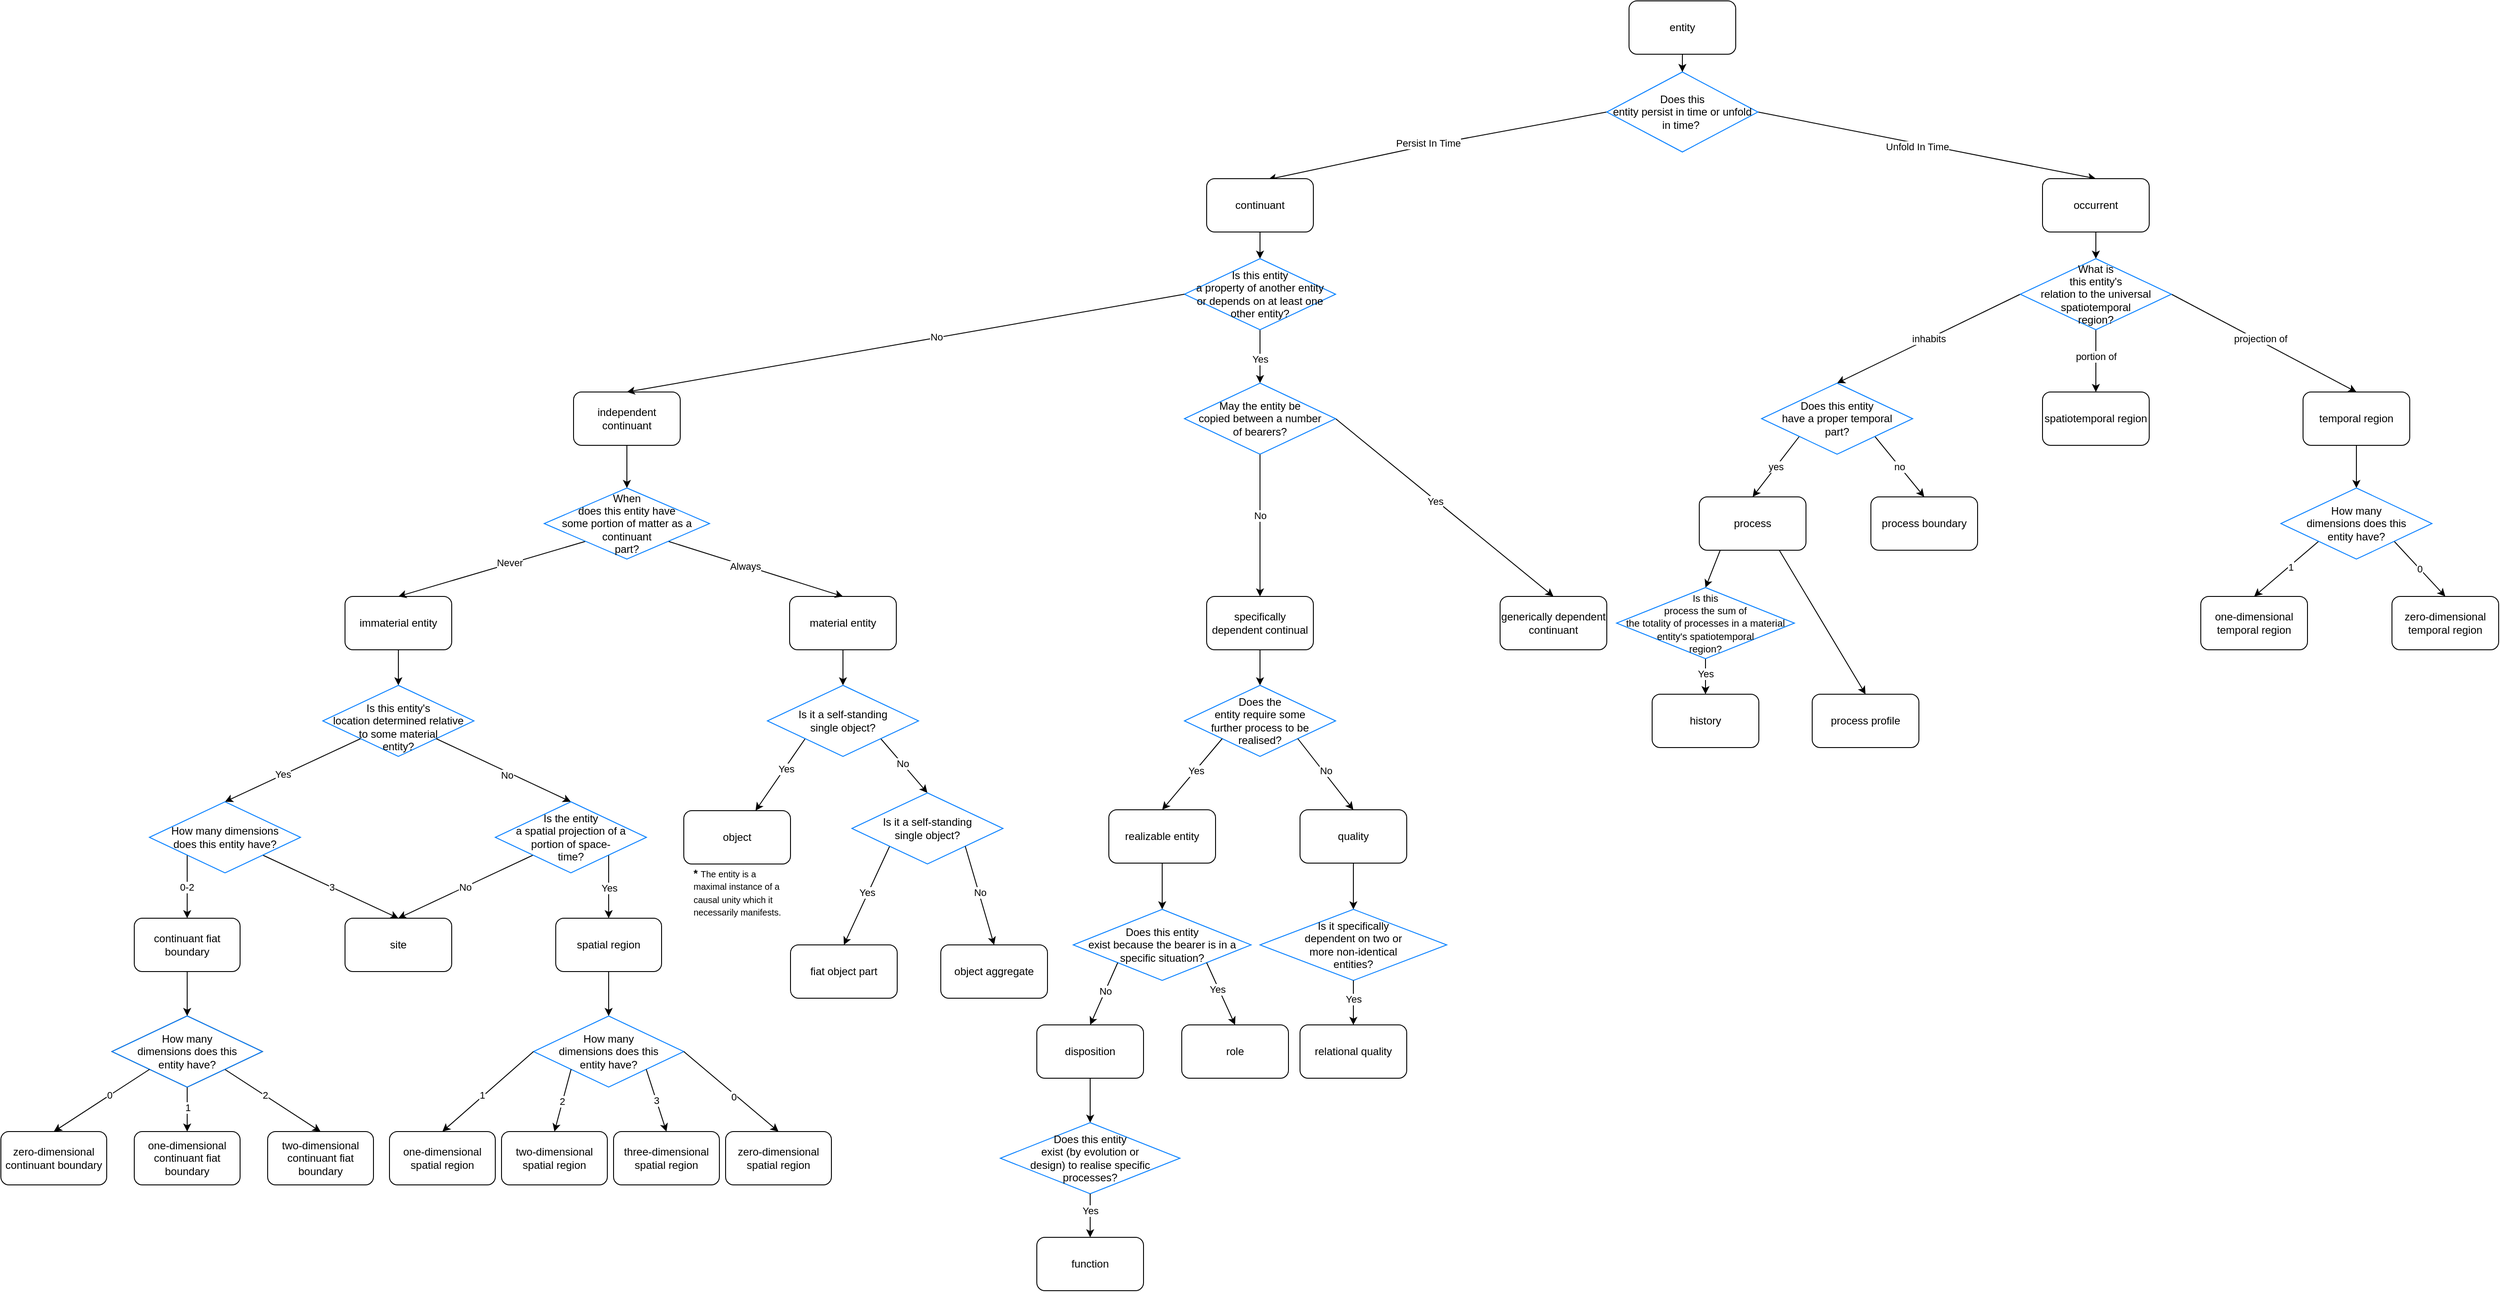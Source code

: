 <mxfile version="14.8.5" type="device" pages="3"><diagram id="ZpSXVwY4Fpyx30kcCnn2" name="new"><mxGraphModel dx="1960" dy="885" grid="1" gridSize="10" guides="1" tooltips="1" connect="1" arrows="1" fold="1" page="1" pageScale="1" pageWidth="1169" pageHeight="827" math="0" shadow="0"><root><mxCell id="0"/><mxCell id="1" parent="0"/><mxCell id="7tf9QUAhqpp5ZMHyf5yW-3" style="edgeStyle=orthogonalEdgeStyle;rounded=0;orthogonalLoop=1;jettySize=auto;html=1;exitX=0.5;exitY=1;exitDx=0;exitDy=0;" parent="1" source="7tf9QUAhqpp5ZMHyf5yW-1" target="7tf9QUAhqpp5ZMHyf5yW-2" edge="1"><mxGeometry relative="1" as="geometry"/></mxCell><mxCell id="7tf9QUAhqpp5ZMHyf5yW-1" value="entity" style="rounded=1;whiteSpace=wrap;html=1;" parent="1" vertex="1"><mxGeometry x="694" y="58" width="120" height="60" as="geometry"/></mxCell><mxCell id="7tf9QUAhqpp5ZMHyf5yW-6" style="rounded=0;orthogonalLoop=1;jettySize=auto;html=1;exitX=0;exitY=0.5;exitDx=0;exitDy=0;entryX=0.578;entryY=0.013;entryDx=0;entryDy=0;entryPerimeter=0;" parent="1" source="7tf9QUAhqpp5ZMHyf5yW-2" target="7tf9QUAhqpp5ZMHyf5yW-4" edge="1"><mxGeometry relative="1" as="geometry"><Array as="points"><mxPoint x="470" y="220"/></Array></mxGeometry></mxCell><mxCell id="hiO9VmSxXJZ0S8sMKiFD-1" value="Persist In Time" style="edgeLabel;html=1;align=center;verticalAlign=middle;resizable=0;points=[];" parent="7tf9QUAhqpp5ZMHyf5yW-6" vertex="1" connectable="0"><mxGeometry x="0.053" y="-3" relative="1" as="geometry"><mxPoint as="offset"/></mxGeometry></mxCell><mxCell id="7tf9QUAhqpp5ZMHyf5yW-7" style="rounded=0;orthogonalLoop=1;jettySize=auto;html=1;exitX=1;exitY=0.5;exitDx=0;exitDy=0;entryX=0.5;entryY=0;entryDx=0;entryDy=0;" parent="1" source="7tf9QUAhqpp5ZMHyf5yW-2" target="7tf9QUAhqpp5ZMHyf5yW-5" edge="1"><mxGeometry relative="1" as="geometry"/></mxCell><mxCell id="hiO9VmSxXJZ0S8sMKiFD-2" value="No" style="edgeLabel;html=1;align=center;verticalAlign=middle;resizable=0;points=[];" parent="7tf9QUAhqpp5ZMHyf5yW-7" vertex="1" connectable="0"><mxGeometry x="-0.11" relative="1" as="geometry"><mxPoint x="11" y="4" as="offset"/></mxGeometry></mxCell><mxCell id="Zn6khmz5GUfmGXHjrIoc-1" value="Unfold In Time" style="edgeLabel;html=1;align=center;verticalAlign=middle;resizable=0;points=[];" vertex="1" connectable="0" parent="7tf9QUAhqpp5ZMHyf5yW-7"><mxGeometry x="-0.055" y="-3" relative="1" as="geometry"><mxPoint as="offset"/></mxGeometry></mxCell><mxCell id="7tf9QUAhqpp5ZMHyf5yW-2" value="&lt;font&gt;&lt;font style=&quot;font-size: 12px&quot;&gt;Does this &lt;br&gt;entity persist in time or unfold in time?&amp;nbsp;&lt;/font&gt;&lt;br&gt;&lt;/font&gt;" style="rhombus;whiteSpace=wrap;html=1;strokeColor=#007FFF;" parent="1" vertex="1"><mxGeometry x="669" y="138" width="170" height="90" as="geometry"/></mxCell><mxCell id="7tf9QUAhqpp5ZMHyf5yW-10" style="edgeStyle=none;rounded=0;orthogonalLoop=1;jettySize=auto;html=1;exitX=0.5;exitY=1;exitDx=0;exitDy=0;entryX=0.5;entryY=0;entryDx=0;entryDy=0;" parent="1" source="7tf9QUAhqpp5ZMHyf5yW-4" target="7tf9QUAhqpp5ZMHyf5yW-9" edge="1"><mxGeometry relative="1" as="geometry"/></mxCell><mxCell id="7tf9QUAhqpp5ZMHyf5yW-4" value="continuant" style="rounded=1;whiteSpace=wrap;html=1;" parent="1" vertex="1"><mxGeometry x="219" y="258" width="120" height="60" as="geometry"/></mxCell><mxCell id="7tf9QUAhqpp5ZMHyf5yW-12" style="edgeStyle=none;rounded=0;orthogonalLoop=1;jettySize=auto;html=1;exitX=0.5;exitY=1;exitDx=0;exitDy=0;" parent="1" source="7tf9QUAhqpp5ZMHyf5yW-5" target="7tf9QUAhqpp5ZMHyf5yW-11" edge="1"><mxGeometry relative="1" as="geometry"/></mxCell><mxCell id="7tf9QUAhqpp5ZMHyf5yW-5" value="occurrent" style="rounded=1;whiteSpace=wrap;html=1;" parent="1" vertex="1"><mxGeometry x="1159" y="258" width="120" height="60" as="geometry"/></mxCell><mxCell id="7tf9QUAhqpp5ZMHyf5yW-8" value="generically dependent continuant" style="rounded=1;whiteSpace=wrap;html=1;" parent="1" vertex="1"><mxGeometry x="549" y="728" width="120" height="60" as="geometry"/></mxCell><mxCell id="7tf9QUAhqpp5ZMHyf5yW-15" style="edgeStyle=none;rounded=0;orthogonalLoop=1;jettySize=auto;html=1;exitX=1;exitY=0.5;exitDx=0;exitDy=0;entryX=0.5;entryY=0;entryDx=0;entryDy=0;" parent="1" source="hiO9VmSxXJZ0S8sMKiFD-8" target="7tf9QUAhqpp5ZMHyf5yW-8" edge="1"><mxGeometry relative="1" as="geometry"/></mxCell><mxCell id="hiO9VmSxXJZ0S8sMKiFD-12" value="Yes" style="edgeLabel;html=1;align=center;verticalAlign=middle;resizable=0;points=[];" parent="7tf9QUAhqpp5ZMHyf5yW-15" vertex="1" connectable="0"><mxGeometry x="-0.08" y="-1" relative="1" as="geometry"><mxPoint as="offset"/></mxGeometry></mxCell><mxCell id="7tf9QUAhqpp5ZMHyf5yW-17" style="edgeStyle=none;rounded=0;orthogonalLoop=1;jettySize=auto;html=1;exitX=0.5;exitY=1;exitDx=0;exitDy=0;" parent="1" source="7tf9QUAhqpp5ZMHyf5yW-9" target="hiO9VmSxXJZ0S8sMKiFD-8" edge="1"><mxGeometry relative="1" as="geometry"><mxPoint x="14" y="438" as="sourcePoint"/></mxGeometry></mxCell><mxCell id="hiO9VmSxXJZ0S8sMKiFD-11" value="Yes" style="edgeLabel;html=1;align=center;verticalAlign=middle;resizable=0;points=[];" parent="7tf9QUAhqpp5ZMHyf5yW-17" vertex="1" connectable="0"><mxGeometry x="-0.262" y="3" relative="1" as="geometry"><mxPoint x="-3" y="11" as="offset"/></mxGeometry></mxCell><mxCell id="7tf9QUAhqpp5ZMHyf5yW-9" value="Is this entity &lt;br&gt;a property of another&amp;nbsp;entity &lt;br&gt;or depends on at least one other entity?" style="rhombus;whiteSpace=wrap;html=1;strokeColor=#007FFF;" parent="1" vertex="1"><mxGeometry x="194" y="348" width="170" height="80" as="geometry"/></mxCell><mxCell id="7tf9QUAhqpp5ZMHyf5yW-90" value="inhabits" style="edgeStyle=none;rounded=0;orthogonalLoop=1;jettySize=auto;html=1;entryX=0.5;entryY=0;entryDx=0;entryDy=0;exitX=0;exitY=0.5;exitDx=0;exitDy=0;" parent="1" source="7tf9QUAhqpp5ZMHyf5yW-11" target="SgxLUe1fFd-I8KDMhxSj-47" edge="1"><mxGeometry relative="1" as="geometry"><mxPoint x="1150" y="408" as="sourcePoint"/></mxGeometry></mxCell><mxCell id="7tf9QUAhqpp5ZMHyf5yW-91" value="no" style="edgeStyle=none;rounded=0;orthogonalLoop=1;jettySize=auto;html=1;entryX=0.5;entryY=0;entryDx=0;entryDy=0;exitX=1;exitY=1;exitDx=0;exitDy=0;" parent="1" source="SgxLUe1fFd-I8KDMhxSj-47" target="7tf9QUAhqpp5ZMHyf5yW-87" edge="1"><mxGeometry relative="1" as="geometry"/></mxCell><mxCell id="7tf9QUAhqpp5ZMHyf5yW-92" value="portion of" style="edgeStyle=none;rounded=0;orthogonalLoop=1;jettySize=auto;html=1;entryX=0.5;entryY=0;entryDx=0;entryDy=0;exitX=0.5;exitY=1;exitDx=0;exitDy=0;" parent="1" edge="1"><mxGeometry x="-0.143" relative="1" as="geometry"><mxPoint x="1219" y="428" as="sourcePoint"/><mxPoint x="1219" y="498" as="targetPoint"/><mxPoint as="offset"/></mxGeometry></mxCell><mxCell id="7tf9QUAhqpp5ZMHyf5yW-93" value="projection of" style="edgeStyle=none;rounded=0;orthogonalLoop=1;jettySize=auto;html=1;entryX=0.5;entryY=0;entryDx=0;entryDy=0;exitX=1;exitY=0.5;exitDx=0;exitDy=0;" parent="1" source="7tf9QUAhqpp5ZMHyf5yW-11" target="7tf9QUAhqpp5ZMHyf5yW-89" edge="1"><mxGeometry x="-0.05" y="3" relative="1" as="geometry"><mxPoint as="offset"/></mxGeometry></mxCell><mxCell id="7tf9QUAhqpp5ZMHyf5yW-11" value="What is&lt;br&gt;this entity's&lt;br&gt;relation to the universal&lt;br&gt;spatiotemporal&lt;br&gt;region?" style="rhombus;whiteSpace=wrap;html=1;strokeColor=#007FFF;" parent="1" vertex="1"><mxGeometry x="1134" y="348" width="170" height="80" as="geometry"/></mxCell><mxCell id="7tf9QUAhqpp5ZMHyf5yW-95" style="edgeStyle=none;rounded=0;orthogonalLoop=1;jettySize=auto;html=1;exitX=0.196;exitY=1.003;exitDx=0;exitDy=0;entryX=0.5;entryY=0;entryDx=0;entryDy=0;exitPerimeter=0;" parent="1" source="7tf9QUAhqpp5ZMHyf5yW-86" target="7tf9QUAhqpp5ZMHyf5yW-94" edge="1"><mxGeometry relative="1" as="geometry"/></mxCell><mxCell id="Zn6khmz5GUfmGXHjrIoc-79" style="edgeStyle=none;rounded=0;orthogonalLoop=1;jettySize=auto;html=1;exitX=0.75;exitY=1;exitDx=0;exitDy=0;entryX=0.5;entryY=0;entryDx=0;entryDy=0;" edge="1" parent="1" source="7tf9QUAhqpp5ZMHyf5yW-86" target="Zn6khmz5GUfmGXHjrIoc-78"><mxGeometry relative="1" as="geometry"/></mxCell><mxCell id="7tf9QUAhqpp5ZMHyf5yW-86" value="process" style="rounded=1;whiteSpace=wrap;html=1;" parent="1" vertex="1"><mxGeometry x="773" y="616" width="120" height="60" as="geometry"/></mxCell><mxCell id="7tf9QUAhqpp5ZMHyf5yW-87" value="process boundary" style="rounded=1;whiteSpace=wrap;html=1;" parent="1" vertex="1"><mxGeometry x="966" y="616" width="120" height="60" as="geometry"/></mxCell><mxCell id="7tf9QUAhqpp5ZMHyf5yW-88" value="spatiotemporal region" style="rounded=1;whiteSpace=wrap;html=1;" parent="1" vertex="1"><mxGeometry x="1159" y="498" width="120" height="60" as="geometry"/></mxCell><mxCell id="7tf9QUAhqpp5ZMHyf5yW-101" style="edgeStyle=none;rounded=0;orthogonalLoop=1;jettySize=auto;html=1;exitX=0.5;exitY=1;exitDx=0;exitDy=0;" parent="1" source="7tf9QUAhqpp5ZMHyf5yW-89" target="7tf9QUAhqpp5ZMHyf5yW-100" edge="1"><mxGeometry relative="1" as="geometry"/></mxCell><mxCell id="7tf9QUAhqpp5ZMHyf5yW-89" value="temporal region" style="rounded=1;whiteSpace=wrap;html=1;" parent="1" vertex="1"><mxGeometry x="1452" y="498" width="120" height="60" as="geometry"/></mxCell><mxCell id="7tf9QUAhqpp5ZMHyf5yW-98" style="edgeStyle=none;rounded=0;orthogonalLoop=1;jettySize=auto;html=1;exitX=0.5;exitY=1;exitDx=0;exitDy=0;entryX=0.5;entryY=0;entryDx=0;entryDy=0;" parent="1" source="7tf9QUAhqpp5ZMHyf5yW-94" target="7tf9QUAhqpp5ZMHyf5yW-96" edge="1"><mxGeometry relative="1" as="geometry"><mxPoint x="780" y="814" as="sourcePoint"/><Array as="points"/></mxGeometry></mxCell><mxCell id="SgxLUe1fFd-I8KDMhxSj-45" value="Yes" style="edgeLabel;html=1;align=center;verticalAlign=middle;resizable=0;points=[];" parent="7tf9QUAhqpp5ZMHyf5yW-98" vertex="1" connectable="0"><mxGeometry x="0.336" y="2" relative="1" as="geometry"><mxPoint x="-2" y="-10" as="offset"/></mxGeometry></mxCell><mxCell id="7tf9QUAhqpp5ZMHyf5yW-94" value="&lt;font style=&quot;font-size: 11px&quot;&gt;Is this&lt;br&gt;process the sum of&lt;br&gt;the totality of processes in a material entity's spatiotemporal&lt;br&gt;region?&lt;/font&gt;" style="rhombus;whiteSpace=wrap;html=1;strokeColor=#007FFF;" parent="1" vertex="1"><mxGeometry x="680" y="718" width="200" height="80" as="geometry"/></mxCell><mxCell id="7tf9QUAhqpp5ZMHyf5yW-96" value="history" style="rounded=1;whiteSpace=wrap;html=1;" parent="1" vertex="1"><mxGeometry x="720" y="838" width="120" height="60" as="geometry"/></mxCell><mxCell id="7tf9QUAhqpp5ZMHyf5yW-104" style="edgeStyle=none;rounded=0;orthogonalLoop=1;jettySize=auto;html=1;exitX=0;exitY=1;exitDx=0;exitDy=0;entryX=0.5;entryY=0;entryDx=0;entryDy=0;" parent="1" source="7tf9QUAhqpp5ZMHyf5yW-100" target="7tf9QUAhqpp5ZMHyf5yW-102" edge="1"><mxGeometry relative="1" as="geometry"><mxPoint x="1469.5" y="688" as="sourcePoint"/></mxGeometry></mxCell><mxCell id="SgxLUe1fFd-I8KDMhxSj-46" value="1" style="edgeLabel;html=1;align=center;verticalAlign=middle;resizable=0;points=[];" parent="7tf9QUAhqpp5ZMHyf5yW-104" vertex="1" connectable="0"><mxGeometry x="-0.104" y="1" relative="1" as="geometry"><mxPoint as="offset"/></mxGeometry></mxCell><mxCell id="7tf9QUAhqpp5ZMHyf5yW-105" value="0" style="edgeStyle=none;rounded=0;orthogonalLoop=1;jettySize=auto;html=1;exitX=1;exitY=1;exitDx=0;exitDy=0;entryX=0.5;entryY=0;entryDx=0;entryDy=0;" parent="1" source="7tf9QUAhqpp5ZMHyf5yW-100" target="7tf9QUAhqpp5ZMHyf5yW-103" edge="1"><mxGeometry relative="1" as="geometry"><mxPoint x="1554.5" y="688" as="sourcePoint"/></mxGeometry></mxCell><mxCell id="7tf9QUAhqpp5ZMHyf5yW-100" value="&lt;span&gt;How many&lt;/span&gt;&lt;br&gt;&lt;span&gt;dimensions does this&lt;/span&gt;&lt;br&gt;&lt;span&gt;entity have?&lt;/span&gt;" style="rhombus;whiteSpace=wrap;html=1;strokeColor=#007FFF;" parent="1" vertex="1"><mxGeometry x="1427" y="606" width="170" height="80" as="geometry"/></mxCell><mxCell id="7tf9QUAhqpp5ZMHyf5yW-102" value="one-dimensional temporal region" style="rounded=1;whiteSpace=wrap;html=1;" parent="1" vertex="1"><mxGeometry x="1337" y="728" width="120" height="60" as="geometry"/></mxCell><mxCell id="7tf9QUAhqpp5ZMHyf5yW-103" value="zero-dimensional temporal region" style="rounded=1;whiteSpace=wrap;html=1;" parent="1" vertex="1"><mxGeometry x="1552" y="728" width="120" height="60" as="geometry"/></mxCell><mxCell id="hiO9VmSxXJZ0S8sMKiFD-5" value="" style="group" parent="1" vertex="1" connectable="0"><mxGeometry x="-1130" y="498" width="1130" height="872" as="geometry"/></mxCell><mxCell id="7tf9QUAhqpp5ZMHyf5yW-13" value="independent continuant" style="rounded=1;whiteSpace=wrap;html=1;" parent="hiO9VmSxXJZ0S8sMKiFD-5" vertex="1"><mxGeometry x="637" width="120" height="60" as="geometry"/></mxCell><mxCell id="7tf9QUAhqpp5ZMHyf5yW-18" value="immaterial entity" style="rounded=1;whiteSpace=wrap;html=1;" parent="hiO9VmSxXJZ0S8sMKiFD-5" vertex="1"><mxGeometry x="380" y="230" width="120" height="60" as="geometry"/></mxCell><mxCell id="7tf9QUAhqpp5ZMHyf5yW-19" value="material entity" style="rounded=1;whiteSpace=wrap;html=1;" parent="hiO9VmSxXJZ0S8sMKiFD-5" vertex="1"><mxGeometry x="880" y="230" width="120" height="60" as="geometry"/></mxCell><mxCell id="7tf9QUAhqpp5ZMHyf5yW-22" style="edgeStyle=none;rounded=0;orthogonalLoop=1;jettySize=auto;html=1;exitX=0;exitY=1;exitDx=0;exitDy=0;entryX=0.5;entryY=0;entryDx=0;entryDy=0;" parent="hiO9VmSxXJZ0S8sMKiFD-5" source="7tf9QUAhqpp5ZMHyf5yW-20" target="7tf9QUAhqpp5ZMHyf5yW-18" edge="1"><mxGeometry relative="1" as="geometry"><mxPoint x="650.5" y="190" as="sourcePoint"/></mxGeometry></mxCell><mxCell id="SgxLUe1fFd-I8KDMhxSj-9" value="Never" style="edgeLabel;html=1;align=center;verticalAlign=middle;resizable=0;points=[];" parent="7tf9QUAhqpp5ZMHyf5yW-22" vertex="1" connectable="0"><mxGeometry x="-0.189" y="-1" relative="1" as="geometry"><mxPoint as="offset"/></mxGeometry></mxCell><mxCell id="7tf9QUAhqpp5ZMHyf5yW-23" style="edgeStyle=none;rounded=0;orthogonalLoop=1;jettySize=auto;html=1;exitX=1;exitY=1;exitDx=0;exitDy=0;entryX=0.5;entryY=0;entryDx=0;entryDy=0;" parent="hiO9VmSxXJZ0S8sMKiFD-5" source="7tf9QUAhqpp5ZMHyf5yW-20" target="7tf9QUAhqpp5ZMHyf5yW-19" edge="1"><mxGeometry relative="1" as="geometry"><mxPoint x="743.5" y="190" as="sourcePoint"/></mxGeometry></mxCell><mxCell id="SgxLUe1fFd-I8KDMhxSj-10" value="Always" style="edgeLabel;html=1;align=center;verticalAlign=middle;resizable=0;points=[];" parent="7tf9QUAhqpp5ZMHyf5yW-23" vertex="1" connectable="0"><mxGeometry x="-0.146" y="-1" relative="1" as="geometry"><mxPoint x="3" as="offset"/></mxGeometry></mxCell><mxCell id="7tf9QUAhqpp5ZMHyf5yW-20" value="&lt;span&gt;When&lt;br&gt;does&amp;nbsp;&lt;/span&gt;&lt;span&gt;this entity have&lt;/span&gt;&lt;br&gt;&lt;span&gt;some portion of&amp;nbsp;matter as a&lt;/span&gt;&lt;br&gt;&lt;span&gt;continuant&lt;/span&gt;&lt;br&gt;&lt;span&gt;part?&lt;/span&gt;" style="rhombus;whiteSpace=wrap;html=1;strokeColor=#007FFF;" parent="hiO9VmSxXJZ0S8sMKiFD-5" vertex="1"><mxGeometry x="604" y="108" width="186" height="80" as="geometry"/></mxCell><mxCell id="7tf9QUAhqpp5ZMHyf5yW-21" style="edgeStyle=none;rounded=0;orthogonalLoop=1;jettySize=auto;html=1;exitX=0.5;exitY=1;exitDx=0;exitDy=0;entryX=0.5;entryY=0;entryDx=0;entryDy=0;" parent="hiO9VmSxXJZ0S8sMKiFD-5" source="7tf9QUAhqpp5ZMHyf5yW-13" target="7tf9QUAhqpp5ZMHyf5yW-20" edge="1"><mxGeometry relative="1" as="geometry"/></mxCell><mxCell id="7tf9QUAhqpp5ZMHyf5yW-30" value="&lt;font&gt;&lt;font style=&quot;font-size: 6px&quot;&gt;&lt;br&gt;&lt;/font&gt;&lt;font style=&quot;font-size: 12px&quot;&gt;Is this entity's&lt;br&gt;location determined relative&lt;br&gt;to some material&lt;br&gt;entity?&lt;/font&gt;&lt;/font&gt;" style="rhombus;whiteSpace=wrap;html=1;strokeColor=#007FFF;" parent="hiO9VmSxXJZ0S8sMKiFD-5" vertex="1"><mxGeometry x="355" y="330" width="170" height="80" as="geometry"/></mxCell><mxCell id="7tf9QUAhqpp5ZMHyf5yW-31" style="edgeStyle=none;rounded=0;orthogonalLoop=1;jettySize=auto;html=1;exitX=0.5;exitY=1;exitDx=0;exitDy=0;entryX=0.5;entryY=0;entryDx=0;entryDy=0;" parent="hiO9VmSxXJZ0S8sMKiFD-5" source="7tf9QUAhqpp5ZMHyf5yW-18" target="7tf9QUAhqpp5ZMHyf5yW-30" edge="1"><mxGeometry relative="1" as="geometry"/></mxCell><mxCell id="7tf9QUAhqpp5ZMHyf5yW-32" value="continuant fiat boundary" style="rounded=1;whiteSpace=wrap;html=1;" parent="hiO9VmSxXJZ0S8sMKiFD-5" vertex="1"><mxGeometry x="143" y="592" width="119" height="60" as="geometry"/></mxCell><mxCell id="7tf9QUAhqpp5ZMHyf5yW-35" style="edgeStyle=none;rounded=0;orthogonalLoop=1;jettySize=auto;html=1;exitX=0;exitY=1;exitDx=0;exitDy=0;entryX=0.5;entryY=0;entryDx=0;entryDy=0;" parent="hiO9VmSxXJZ0S8sMKiFD-5" source="7tf9QUAhqpp5ZMHyf5yW-30" target="SgxLUe1fFd-I8KDMhxSj-28" edge="1"><mxGeometry relative="1" as="geometry"><mxPoint x="280" y="460" as="targetPoint"/></mxGeometry></mxCell><mxCell id="SgxLUe1fFd-I8KDMhxSj-27" value="Yes" style="edgeLabel;html=1;align=center;verticalAlign=middle;resizable=0;points=[];" parent="7tf9QUAhqpp5ZMHyf5yW-35" vertex="1" connectable="0"><mxGeometry x="-0.809" relative="1" as="geometry"><mxPoint x="-73" y="33" as="offset"/></mxGeometry></mxCell><mxCell id="7tf9QUAhqpp5ZMHyf5yW-33" value="site" style="rounded=1;whiteSpace=wrap;html=1;" parent="hiO9VmSxXJZ0S8sMKiFD-5" vertex="1"><mxGeometry x="380" y="592" width="120" height="60" as="geometry"/></mxCell><mxCell id="7tf9QUAhqpp5ZMHyf5yW-36" style="edgeStyle=none;rounded=0;orthogonalLoop=1;jettySize=auto;html=1;exitX=1;exitY=1;exitDx=0;exitDy=0;entryX=0.5;entryY=0;entryDx=0;entryDy=0;" parent="hiO9VmSxXJZ0S8sMKiFD-5" source="SgxLUe1fFd-I8KDMhxSj-28" target="7tf9QUAhqpp5ZMHyf5yW-33" edge="1"><mxGeometry relative="1" as="geometry"/></mxCell><mxCell id="SgxLUe1fFd-I8KDMhxSj-34" value="3" style="edgeLabel;html=1;align=center;verticalAlign=middle;resizable=0;points=[];" parent="7tf9QUAhqpp5ZMHyf5yW-36" vertex="1" connectable="0"><mxGeometry x="0.059" y="-1" relative="1" as="geometry"><mxPoint x="-3" y="-3" as="offset"/></mxGeometry></mxCell><mxCell id="7tf9QUAhqpp5ZMHyf5yW-34" value="spatial region" style="rounded=1;whiteSpace=wrap;html=1;" parent="hiO9VmSxXJZ0S8sMKiFD-5" vertex="1"><mxGeometry x="617" y="592" width="119" height="60" as="geometry"/></mxCell><mxCell id="7tf9QUAhqpp5ZMHyf5yW-37" style="edgeStyle=none;rounded=0;orthogonalLoop=1;jettySize=auto;html=1;exitX=1;exitY=1;exitDx=0;exitDy=0;entryX=0.5;entryY=0;entryDx=0;entryDy=0;" parent="hiO9VmSxXJZ0S8sMKiFD-5" source="7tf9QUAhqpp5ZMHyf5yW-30" target="SgxLUe1fFd-I8KDMhxSj-30" edge="1"><mxGeometry relative="1" as="geometry"/></mxCell><mxCell id="SgxLUe1fFd-I8KDMhxSj-26" value="No" style="edgeLabel;html=1;align=center;verticalAlign=middle;resizable=0;points=[];" parent="7tf9QUAhqpp5ZMHyf5yW-37" vertex="1" connectable="0"><mxGeometry x="-0.152" y="3" relative="1" as="geometry"><mxPoint x="14" y="13" as="offset"/></mxGeometry></mxCell><mxCell id="7tf9QUAhqpp5ZMHyf5yW-38" value="" style="rhombus;whiteSpace=wrap;html=1;" parent="hiO9VmSxXJZ0S8sMKiFD-5" vertex="1"><mxGeometry x="118" y="702" width="169" height="80" as="geometry"/></mxCell><mxCell id="7tf9QUAhqpp5ZMHyf5yW-39" style="edgeStyle=none;rounded=0;orthogonalLoop=1;jettySize=auto;html=1;exitX=0.5;exitY=1;exitDx=0;exitDy=0;entryX=0.5;entryY=0;entryDx=0;entryDy=0;" parent="hiO9VmSxXJZ0S8sMKiFD-5" source="7tf9QUAhqpp5ZMHyf5yW-32" target="7tf9QUAhqpp5ZMHyf5yW-38" edge="1"><mxGeometry relative="1" as="geometry"/></mxCell><mxCell id="7tf9QUAhqpp5ZMHyf5yW-41" value="one-dimensional continuant fiat boundary" style="rounded=1;whiteSpace=wrap;html=1;" parent="hiO9VmSxXJZ0S8sMKiFD-5" vertex="1"><mxGeometry x="143" y="832" width="119" height="60" as="geometry"/></mxCell><mxCell id="7tf9QUAhqpp5ZMHyf5yW-44" style="edgeStyle=none;rounded=0;orthogonalLoop=1;jettySize=auto;html=1;exitX=0.5;exitY=1;exitDx=0;exitDy=0;entryX=0.5;entryY=0;entryDx=0;entryDy=0;" parent="hiO9VmSxXJZ0S8sMKiFD-5" source="7tf9QUAhqpp5ZMHyf5yW-38" target="7tf9QUAhqpp5ZMHyf5yW-41" edge="1"><mxGeometry relative="1" as="geometry"/></mxCell><mxCell id="SgxLUe1fFd-I8KDMhxSj-43" value="1" style="edgeLabel;html=1;align=center;verticalAlign=middle;resizable=0;points=[];" parent="7tf9QUAhqpp5ZMHyf5yW-44" vertex="1" connectable="0"><mxGeometry x="-0.088" relative="1" as="geometry"><mxPoint as="offset"/></mxGeometry></mxCell><mxCell id="7tf9QUAhqpp5ZMHyf5yW-42" value="two-dimensional continuant fiat boundary" style="rounded=1;whiteSpace=wrap;html=1;" parent="hiO9VmSxXJZ0S8sMKiFD-5" vertex="1"><mxGeometry x="293" y="832" width="119" height="60" as="geometry"/></mxCell><mxCell id="7tf9QUAhqpp5ZMHyf5yW-45" style="edgeStyle=none;rounded=0;orthogonalLoop=1;jettySize=auto;html=1;exitX=1;exitY=1;exitDx=0;exitDy=0;entryX=0.5;entryY=0;entryDx=0;entryDy=0;" parent="hiO9VmSxXJZ0S8sMKiFD-5" source="7tf9QUAhqpp5ZMHyf5yW-38" target="7tf9QUAhqpp5ZMHyf5yW-42" edge="1"><mxGeometry relative="1" as="geometry"/></mxCell><mxCell id="SgxLUe1fFd-I8KDMhxSj-44" value="2" style="edgeLabel;html=1;align=center;verticalAlign=middle;resizable=0;points=[];" parent="7tf9QUAhqpp5ZMHyf5yW-45" vertex="1" connectable="0"><mxGeometry x="-0.217" y="1" relative="1" as="geometry"><mxPoint x="2" y="2" as="offset"/></mxGeometry></mxCell><mxCell id="7tf9QUAhqpp5ZMHyf5yW-49" value="How many&lt;br&gt;dimensions does this&lt;br&gt;entity have?" style="rhombus;whiteSpace=wrap;html=1;strokeColor=#007FFF;" parent="hiO9VmSxXJZ0S8sMKiFD-5" vertex="1"><mxGeometry x="592" y="702" width="169" height="80" as="geometry"/></mxCell><mxCell id="7tf9QUAhqpp5ZMHyf5yW-53" style="edgeStyle=none;rounded=0;orthogonalLoop=1;jettySize=auto;html=1;exitX=0.5;exitY=1;exitDx=0;exitDy=0;entryX=0.5;entryY=0;entryDx=0;entryDy=0;" parent="hiO9VmSxXJZ0S8sMKiFD-5" source="7tf9QUAhqpp5ZMHyf5yW-34" target="7tf9QUAhqpp5ZMHyf5yW-49" edge="1"><mxGeometry relative="1" as="geometry"/></mxCell><mxCell id="7tf9QUAhqpp5ZMHyf5yW-50" value="one-dimensional spatial region" style="rounded=1;whiteSpace=wrap;html=1;" parent="hiO9VmSxXJZ0S8sMKiFD-5" vertex="1"><mxGeometry x="430" y="832" width="119" height="60" as="geometry"/></mxCell><mxCell id="7tf9QUAhqpp5ZMHyf5yW-46" style="edgeStyle=none;rounded=0;orthogonalLoop=1;jettySize=auto;html=1;exitX=0;exitY=0.5;exitDx=0;exitDy=0;entryX=0.5;entryY=0;entryDx=0;entryDy=0;" parent="hiO9VmSxXJZ0S8sMKiFD-5" source="7tf9QUAhqpp5ZMHyf5yW-49" target="7tf9QUAhqpp5ZMHyf5yW-50" edge="1"><mxGeometry relative="1" as="geometry"/></mxCell><mxCell id="SgxLUe1fFd-I8KDMhxSj-38" value="1" style="edgeLabel;html=1;align=center;verticalAlign=middle;resizable=0;points=[];" parent="7tf9QUAhqpp5ZMHyf5yW-46" vertex="1" connectable="0"><mxGeometry x="0.05" y="-1" relative="1" as="geometry"><mxPoint x="-4" y="2" as="offset"/></mxGeometry></mxCell><mxCell id="7tf9QUAhqpp5ZMHyf5yW-51" value="two-dimensional spatial region" style="rounded=1;whiteSpace=wrap;html=1;" parent="hiO9VmSxXJZ0S8sMKiFD-5" vertex="1"><mxGeometry x="556" y="832" width="119" height="60" as="geometry"/></mxCell><mxCell id="7tf9QUAhqpp5ZMHyf5yW-47" style="edgeStyle=none;rounded=0;orthogonalLoop=1;jettySize=auto;html=1;exitX=0;exitY=1;exitDx=0;exitDy=0;entryX=0.5;entryY=0;entryDx=0;entryDy=0;" parent="hiO9VmSxXJZ0S8sMKiFD-5" source="7tf9QUAhqpp5ZMHyf5yW-49" target="7tf9QUAhqpp5ZMHyf5yW-51" edge="1"><mxGeometry relative="1" as="geometry"/></mxCell><mxCell id="SgxLUe1fFd-I8KDMhxSj-39" value="2" style="edgeLabel;html=1;align=center;verticalAlign=middle;resizable=0;points=[];" parent="7tf9QUAhqpp5ZMHyf5yW-47" vertex="1" connectable="0"><mxGeometry x="0.022" y="-1" relative="1" as="geometry"><mxPoint as="offset"/></mxGeometry></mxCell><mxCell id="7tf9QUAhqpp5ZMHyf5yW-52" value="three-dimensional spatial region" style="rounded=1;whiteSpace=wrap;html=1;" parent="hiO9VmSxXJZ0S8sMKiFD-5" vertex="1"><mxGeometry x="682" y="832" width="119" height="60" as="geometry"/></mxCell><mxCell id="7tf9QUAhqpp5ZMHyf5yW-48" style="edgeStyle=none;rounded=0;orthogonalLoop=1;jettySize=auto;html=1;entryX=0.5;entryY=0;entryDx=0;entryDy=0;exitX=1;exitY=1;exitDx=0;exitDy=0;" parent="hiO9VmSxXJZ0S8sMKiFD-5" source="7tf9QUAhqpp5ZMHyf5yW-49" target="7tf9QUAhqpp5ZMHyf5yW-52" edge="1"><mxGeometry relative="1" as="geometry"><mxPoint x="729" y="660" as="sourcePoint"/></mxGeometry></mxCell><mxCell id="SgxLUe1fFd-I8KDMhxSj-40" value="3" style="edgeLabel;html=1;align=center;verticalAlign=middle;resizable=0;points=[];" parent="7tf9QUAhqpp5ZMHyf5yW-48" vertex="1" connectable="0"><mxGeometry x="-0.004" relative="1" as="geometry"><mxPoint as="offset"/></mxGeometry></mxCell><mxCell id="7tf9QUAhqpp5ZMHyf5yW-54" value="zero-dimensional spatial region" style="rounded=1;whiteSpace=wrap;html=1;" parent="hiO9VmSxXJZ0S8sMKiFD-5" vertex="1"><mxGeometry x="808" y="832" width="119" height="60" as="geometry"/></mxCell><mxCell id="7tf9QUAhqpp5ZMHyf5yW-55" style="edgeStyle=none;rounded=0;orthogonalLoop=1;jettySize=auto;html=1;entryX=0.5;entryY=0;entryDx=0;entryDy=0;exitX=1;exitY=0.5;exitDx=0;exitDy=0;" parent="hiO9VmSxXJZ0S8sMKiFD-5" source="7tf9QUAhqpp5ZMHyf5yW-49" target="7tf9QUAhqpp5ZMHyf5yW-54" edge="1"><mxGeometry relative="1" as="geometry"/></mxCell><mxCell id="SgxLUe1fFd-I8KDMhxSj-41" value="0" style="edgeLabel;html=1;align=center;verticalAlign=middle;resizable=0;points=[];" parent="7tf9QUAhqpp5ZMHyf5yW-55" vertex="1" connectable="0"><mxGeometry x="0.083" y="-3" relative="1" as="geometry"><mxPoint as="offset"/></mxGeometry></mxCell><mxCell id="Zn6khmz5GUfmGXHjrIoc-2" style="rounded=0;orthogonalLoop=1;jettySize=auto;html=1;exitX=0;exitY=1;exitDx=0;exitDy=0;" edge="1" parent="hiO9VmSxXJZ0S8sMKiFD-5" source="7tf9QUAhqpp5ZMHyf5yW-56" target="7tf9QUAhqpp5ZMHyf5yW-59"><mxGeometry relative="1" as="geometry"/></mxCell><mxCell id="Zn6khmz5GUfmGXHjrIoc-3" value="Yes" style="edgeLabel;html=1;align=center;verticalAlign=middle;resizable=0;points=[];" vertex="1" connectable="0" parent="Zn6khmz5GUfmGXHjrIoc-2"><mxGeometry x="-0.177" y="1" relative="1" as="geometry"><mxPoint as="offset"/></mxGeometry></mxCell><mxCell id="Zn6khmz5GUfmGXHjrIoc-73" style="edgeStyle=none;rounded=0;orthogonalLoop=1;jettySize=auto;html=1;exitX=1;exitY=1;exitDx=0;exitDy=0;entryX=0.5;entryY=0;entryDx=0;entryDy=0;" edge="1" parent="hiO9VmSxXJZ0S8sMKiFD-5" source="7tf9QUAhqpp5ZMHyf5yW-56" target="Zn6khmz5GUfmGXHjrIoc-72"><mxGeometry relative="1" as="geometry"/></mxCell><mxCell id="Zn6khmz5GUfmGXHjrIoc-74" value="No" style="edgeLabel;html=1;align=center;verticalAlign=middle;resizable=0;points=[];" vertex="1" connectable="0" parent="Zn6khmz5GUfmGXHjrIoc-73"><mxGeometry x="-0.079" relative="1" as="geometry"><mxPoint as="offset"/></mxGeometry></mxCell><mxCell id="7tf9QUAhqpp5ZMHyf5yW-56" value="Is it a self-standing &lt;br&gt;single object?" style="rhombus;whiteSpace=wrap;html=1;strokeColor=#007FFF;" parent="hiO9VmSxXJZ0S8sMKiFD-5" vertex="1"><mxGeometry x="855" y="330" width="170" height="80" as="geometry"/></mxCell><mxCell id="7tf9QUAhqpp5ZMHyf5yW-57" style="edgeStyle=none;rounded=0;orthogonalLoop=1;jettySize=auto;html=1;exitX=0.5;exitY=1;exitDx=0;exitDy=0;entryX=0.5;entryY=0;entryDx=0;entryDy=0;" parent="hiO9VmSxXJZ0S8sMKiFD-5" source="7tf9QUAhqpp5ZMHyf5yW-19" target="7tf9QUAhqpp5ZMHyf5yW-56" edge="1"><mxGeometry relative="1" as="geometry"/></mxCell><mxCell id="7tf9QUAhqpp5ZMHyf5yW-58" value="fiat object part" style="rounded=1;whiteSpace=wrap;html=1;" parent="hiO9VmSxXJZ0S8sMKiFD-5" vertex="1"><mxGeometry x="881" y="622" width="120" height="60" as="geometry"/></mxCell><mxCell id="7tf9QUAhqpp5ZMHyf5yW-63" style="edgeStyle=none;rounded=0;orthogonalLoop=1;jettySize=auto;html=1;exitX=0;exitY=1;exitDx=0;exitDy=0;entryX=0.5;entryY=0;entryDx=0;entryDy=0;" parent="hiO9VmSxXJZ0S8sMKiFD-5" source="Zn6khmz5GUfmGXHjrIoc-72" target="7tf9QUAhqpp5ZMHyf5yW-58" edge="1"><mxGeometry relative="1" as="geometry"><mxPoint x="897.5" y="522" as="sourcePoint"/></mxGeometry></mxCell><mxCell id="SgxLUe1fFd-I8KDMhxSj-13" value="Yes" style="edgeLabel;html=1;align=center;verticalAlign=middle;resizable=0;points=[];" parent="7tf9QUAhqpp5ZMHyf5yW-63" vertex="1" connectable="0"><mxGeometry x="-0.053" y="-1" relative="1" as="geometry"><mxPoint as="offset"/></mxGeometry></mxCell><mxCell id="7tf9QUAhqpp5ZMHyf5yW-59" value="object" style="rounded=1;whiteSpace=wrap;html=1;" parent="hiO9VmSxXJZ0S8sMKiFD-5" vertex="1"><mxGeometry x="761" y="471" width="120" height="60" as="geometry"/></mxCell><mxCell id="7tf9QUAhqpp5ZMHyf5yW-65" value="" style="rhombus;whiteSpace=wrap;html=1;" parent="hiO9VmSxXJZ0S8sMKiFD-5" vertex="1"><mxGeometry x="118" y="702" width="169" height="80" as="geometry"/></mxCell><mxCell id="7tf9QUAhqpp5ZMHyf5yW-67" value="&lt;span&gt;How many&lt;/span&gt;&lt;br&gt;&lt;span&gt;dimensions does this&lt;/span&gt;&lt;br&gt;&lt;span&gt;entity have?&lt;/span&gt;" style="rhombus;whiteSpace=wrap;html=1;strokeColor=#007FFF;" parent="hiO9VmSxXJZ0S8sMKiFD-5" vertex="1"><mxGeometry x="118" y="702" width="169" height="80" as="geometry"/></mxCell><mxCell id="7tf9QUAhqpp5ZMHyf5yW-40" value="zero-dimensional continuant boundary" style="rounded=1;whiteSpace=wrap;html=1;" parent="hiO9VmSxXJZ0S8sMKiFD-5" vertex="1"><mxGeometry x="-7" y="832" width="119" height="60" as="geometry"/></mxCell><mxCell id="7tf9QUAhqpp5ZMHyf5yW-43" style="edgeStyle=none;rounded=0;orthogonalLoop=1;jettySize=auto;html=1;exitX=0;exitY=1;exitDx=0;exitDy=0;entryX=0.5;entryY=0;entryDx=0;entryDy=0;" parent="hiO9VmSxXJZ0S8sMKiFD-5" source="7tf9QUAhqpp5ZMHyf5yW-38" target="7tf9QUAhqpp5ZMHyf5yW-40" edge="1"><mxGeometry relative="1" as="geometry"/></mxCell><mxCell id="SgxLUe1fFd-I8KDMhxSj-42" value="0" style="edgeLabel;html=1;align=center;verticalAlign=middle;resizable=0;points=[];" parent="7tf9QUAhqpp5ZMHyf5yW-43" vertex="1" connectable="0"><mxGeometry x="-0.163" y="-1" relative="1" as="geometry"><mxPoint as="offset"/></mxGeometry></mxCell><mxCell id="SgxLUe1fFd-I8KDMhxSj-15" value="&lt;div&gt;&lt;b&gt;&lt;font style=&quot;font-size: 12px&quot;&gt;* &lt;/font&gt;&lt;/b&gt;&lt;span style=&quot;font-size: 10px&quot;&gt;The entity is a&lt;/span&gt;&lt;/div&gt;&lt;div&gt;&lt;span style=&quot;font-size: 10px&quot;&gt;maximal instance of a causal&amp;nbsp;&lt;/span&gt;&lt;span style=&quot;font-size: 10px&quot;&gt;unity which it&lt;/span&gt;&lt;/div&gt;&lt;div&gt;&lt;span style=&quot;font-size: 10px&quot;&gt;necessarily&amp;nbsp;&lt;/span&gt;&lt;span style=&quot;font-size: 10px&quot;&gt;manifests.&lt;/span&gt;&lt;/div&gt;" style="text;html=1;strokeColor=none;fillColor=none;align=left;verticalAlign=middle;whiteSpace=wrap;rounded=0;" parent="hiO9VmSxXJZ0S8sMKiFD-5" vertex="1"><mxGeometry x="770" y="533" width="120" height="59" as="geometry"/></mxCell><mxCell id="SgxLUe1fFd-I8KDMhxSj-29" style="edgeStyle=orthogonalEdgeStyle;rounded=0;orthogonalLoop=1;jettySize=auto;html=1;exitX=0;exitY=1;exitDx=0;exitDy=0;" parent="hiO9VmSxXJZ0S8sMKiFD-5" source="SgxLUe1fFd-I8KDMhxSj-28" target="7tf9QUAhqpp5ZMHyf5yW-32" edge="1"><mxGeometry relative="1" as="geometry"/></mxCell><mxCell id="SgxLUe1fFd-I8KDMhxSj-33" value="0-2" style="edgeLabel;html=1;align=center;verticalAlign=middle;resizable=0;points=[];" parent="SgxLUe1fFd-I8KDMhxSj-29" vertex="1" connectable="0"><mxGeometry x="0.081" y="-1" relative="1" as="geometry"><mxPoint y="-3" as="offset"/></mxGeometry></mxCell><mxCell id="SgxLUe1fFd-I8KDMhxSj-28" value="How many dimensions&lt;br&gt;does this entity have?" style="rhombus;whiteSpace=wrap;html=1;strokeColor=#007FFF;" parent="hiO9VmSxXJZ0S8sMKiFD-5" vertex="1"><mxGeometry x="160" y="461" width="170" height="80" as="geometry"/></mxCell><mxCell id="SgxLUe1fFd-I8KDMhxSj-31" style="rounded=0;orthogonalLoop=1;jettySize=auto;html=1;exitX=0;exitY=1;exitDx=0;exitDy=0;entryX=0.5;entryY=0;entryDx=0;entryDy=0;" parent="hiO9VmSxXJZ0S8sMKiFD-5" source="SgxLUe1fFd-I8KDMhxSj-30" target="7tf9QUAhqpp5ZMHyf5yW-33" edge="1"><mxGeometry relative="1" as="geometry"/></mxCell><mxCell id="SgxLUe1fFd-I8KDMhxSj-36" value="No" style="edgeLabel;html=1;align=center;verticalAlign=middle;resizable=0;points=[];" parent="SgxLUe1fFd-I8KDMhxSj-31" vertex="1" connectable="0"><mxGeometry x="0.019" relative="1" as="geometry"><mxPoint as="offset"/></mxGeometry></mxCell><mxCell id="SgxLUe1fFd-I8KDMhxSj-32" style="edgeStyle=orthogonalEdgeStyle;rounded=0;orthogonalLoop=1;jettySize=auto;html=1;exitX=1;exitY=1;exitDx=0;exitDy=0;entryX=0.5;entryY=0;entryDx=0;entryDy=0;" parent="hiO9VmSxXJZ0S8sMKiFD-5" source="SgxLUe1fFd-I8KDMhxSj-30" target="7tf9QUAhqpp5ZMHyf5yW-34" edge="1"><mxGeometry relative="1" as="geometry"/></mxCell><mxCell id="SgxLUe1fFd-I8KDMhxSj-35" value="Yes" style="edgeLabel;html=1;align=center;verticalAlign=middle;resizable=0;points=[];" parent="SgxLUe1fFd-I8KDMhxSj-32" vertex="1" connectable="0"><mxGeometry x="0.031" y="-2" relative="1" as="geometry"><mxPoint x="2" as="offset"/></mxGeometry></mxCell><mxCell id="SgxLUe1fFd-I8KDMhxSj-30" value="Is the entity&lt;br&gt;a spatial&amp;nbsp;projection of a&lt;br&gt;portion of space-&lt;br&gt;time?" style="rhombus;whiteSpace=wrap;html=1;strokeColor=#007FFF;" parent="hiO9VmSxXJZ0S8sMKiFD-5" vertex="1"><mxGeometry x="549" y="461" width="170" height="80" as="geometry"/></mxCell><mxCell id="Zn6khmz5GUfmGXHjrIoc-72" value="Is it a self-standing &lt;br&gt;single object?" style="rhombus;whiteSpace=wrap;html=1;strokeColor=#007FFF;" vertex="1" parent="hiO9VmSxXJZ0S8sMKiFD-5"><mxGeometry x="950" y="451" width="170" height="80" as="geometry"/></mxCell><mxCell id="7tf9QUAhqpp5ZMHyf5yW-16" style="edgeStyle=none;rounded=0;orthogonalLoop=1;jettySize=auto;html=1;exitX=0;exitY=0.5;exitDx=0;exitDy=0;entryX=0.5;entryY=0;entryDx=0;entryDy=0;" parent="1" source="7tf9QUAhqpp5ZMHyf5yW-9" target="7tf9QUAhqpp5ZMHyf5yW-13" edge="1"><mxGeometry relative="1" as="geometry"/></mxCell><mxCell id="hiO9VmSxXJZ0S8sMKiFD-10" value="No" style="edgeLabel;html=1;align=center;verticalAlign=middle;resizable=0;points=[];" parent="7tf9QUAhqpp5ZMHyf5yW-16" vertex="1" connectable="0"><mxGeometry x="-0.11" y="-1" relative="1" as="geometry"><mxPoint as="offset"/></mxGeometry></mxCell><mxCell id="hiO9VmSxXJZ0S8sMKiFD-6" value="" style="group" parent="1" vertex="1" connectable="0"><mxGeometry x="-51" y="694" width="540" height="750" as="geometry"/></mxCell><mxCell id="7tf9QUAhqpp5ZMHyf5yW-72" value="Is it&amp;nbsp;specifically&lt;br&gt;dependent on&amp;nbsp;two or&lt;br&gt;more non-identical &lt;br&gt;entities?" style="rhombus;whiteSpace=wrap;html=1;strokeColor=#007FFF;" parent="hiO9VmSxXJZ0S8sMKiFD-6" vertex="1"><mxGeometry x="330" y="386" width="210" height="80" as="geometry"/></mxCell><mxCell id="7tf9QUAhqpp5ZMHyf5yW-14" value="specifically dependent continual" style="rounded=1;whiteSpace=wrap;html=1;" parent="hiO9VmSxXJZ0S8sMKiFD-6" vertex="1"><mxGeometry x="270" y="34" width="120" height="60" as="geometry"/></mxCell><mxCell id="7tf9QUAhqpp5ZMHyf5yW-24" value="Does the &lt;br&gt;entity require some&lt;br&gt;further&amp;nbsp;process to be &lt;br&gt;realised?" style="rhombus;whiteSpace=wrap;html=1;strokeColor=#007FFF;" parent="hiO9VmSxXJZ0S8sMKiFD-6" vertex="1"><mxGeometry x="245" y="134" width="170" height="80" as="geometry"/></mxCell><mxCell id="7tf9QUAhqpp5ZMHyf5yW-25" style="edgeStyle=none;rounded=0;orthogonalLoop=1;jettySize=auto;html=1;exitX=0.5;exitY=1;exitDx=0;exitDy=0;entryX=0.5;entryY=0;entryDx=0;entryDy=0;" parent="hiO9VmSxXJZ0S8sMKiFD-6" source="7tf9QUAhqpp5ZMHyf5yW-14" target="7tf9QUAhqpp5ZMHyf5yW-24" edge="1"><mxGeometry as="geometry"/></mxCell><mxCell id="7tf9QUAhqpp5ZMHyf5yW-26" value="realizable entity" style="rounded=1;whiteSpace=wrap;html=1;" parent="hiO9VmSxXJZ0S8sMKiFD-6" vertex="1"><mxGeometry x="160" y="274" width="120" height="60" as="geometry"/></mxCell><mxCell id="7tf9QUAhqpp5ZMHyf5yW-28" style="edgeStyle=none;rounded=0;orthogonalLoop=1;jettySize=auto;html=1;exitX=0;exitY=1;exitDx=0;exitDy=0;entryX=0.5;entryY=0;entryDx=0;entryDy=0;" parent="hiO9VmSxXJZ0S8sMKiFD-6" source="7tf9QUAhqpp5ZMHyf5yW-24" target="7tf9QUAhqpp5ZMHyf5yW-26" edge="1"><mxGeometry as="geometry"/></mxCell><mxCell id="hiO9VmSxXJZ0S8sMKiFD-17" value="Yes" style="edgeLabel;html=1;align=center;verticalAlign=middle;resizable=0;points=[];" parent="7tf9QUAhqpp5ZMHyf5yW-28" vertex="1" connectable="0"><mxGeometry relative="1" as="geometry"><mxPoint x="4" y="-4" as="offset"/></mxGeometry></mxCell><mxCell id="7tf9QUAhqpp5ZMHyf5yW-27" value="quality" style="rounded=1;whiteSpace=wrap;html=1;" parent="hiO9VmSxXJZ0S8sMKiFD-6" vertex="1"><mxGeometry x="375" y="274" width="120" height="60" as="geometry"/></mxCell><mxCell id="7tf9QUAhqpp5ZMHyf5yW-29" style="edgeStyle=none;rounded=0;orthogonalLoop=1;jettySize=auto;html=1;exitX=1;exitY=1;exitDx=0;exitDy=0;entryX=0.5;entryY=0;entryDx=0;entryDy=0;" parent="hiO9VmSxXJZ0S8sMKiFD-6" source="7tf9QUAhqpp5ZMHyf5yW-24" target="7tf9QUAhqpp5ZMHyf5yW-27" edge="1"><mxGeometry as="geometry"/></mxCell><mxCell id="hiO9VmSxXJZ0S8sMKiFD-18" value="No" style="edgeLabel;html=1;align=center;verticalAlign=middle;resizable=0;points=[];" parent="7tf9QUAhqpp5ZMHyf5yW-29" vertex="1" connectable="0"><mxGeometry relative="1" as="geometry"><mxPoint y="-4" as="offset"/></mxGeometry></mxCell><mxCell id="7tf9QUAhqpp5ZMHyf5yW-74" value="relational quality" style="rounded=1;whiteSpace=wrap;html=1;" parent="hiO9VmSxXJZ0S8sMKiFD-6" vertex="1"><mxGeometry x="375" y="516" width="120" height="60" as="geometry"/></mxCell><mxCell id="7tf9QUAhqpp5ZMHyf5yW-76" value="&lt;font style=&quot;font-size: 12px&quot;&gt;Does this entity&lt;br&gt;exist because the bearer is in a specific situation?&lt;/font&gt;" style="rhombus;whiteSpace=wrap;html=1;strokeColor=#007FFF;" parent="hiO9VmSxXJZ0S8sMKiFD-6" vertex="1"><mxGeometry x="120" y="386" width="200" height="80" as="geometry"/></mxCell><mxCell id="7tf9QUAhqpp5ZMHyf5yW-77" style="edgeStyle=none;rounded=0;orthogonalLoop=1;jettySize=auto;html=1;exitX=0.5;exitY=1;exitDx=0;exitDy=0;entryX=0.5;entryY=0;entryDx=0;entryDy=0;" parent="hiO9VmSxXJZ0S8sMKiFD-6" source="7tf9QUAhqpp5ZMHyf5yW-26" target="7tf9QUAhqpp5ZMHyf5yW-76" edge="1"><mxGeometry x="15" as="geometry"/></mxCell><mxCell id="7tf9QUAhqpp5ZMHyf5yW-78" value="role" style="rounded=1;whiteSpace=wrap;html=1;" parent="hiO9VmSxXJZ0S8sMKiFD-6" vertex="1"><mxGeometry x="242" y="516" width="120" height="60" as="geometry"/></mxCell><mxCell id="7tf9QUAhqpp5ZMHyf5yW-80" style="edgeStyle=none;rounded=0;orthogonalLoop=1;jettySize=auto;html=1;exitX=1;exitY=1;exitDx=0;exitDy=0;entryX=0.5;entryY=0;entryDx=0;entryDy=0;" parent="hiO9VmSxXJZ0S8sMKiFD-6" source="7tf9QUAhqpp5ZMHyf5yW-76" target="7tf9QUAhqpp5ZMHyf5yW-78" edge="1"><mxGeometry x="15" as="geometry"><mxPoint x="305" y="514" as="targetPoint"/></mxGeometry></mxCell><mxCell id="SgxLUe1fFd-I8KDMhxSj-2" value="Yes" style="edgeLabel;html=1;align=center;verticalAlign=middle;resizable=0;points=[];" parent="7tf9QUAhqpp5ZMHyf5yW-80" vertex="1" connectable="0"><mxGeometry relative="1" as="geometry"><mxPoint x="-4" y="-5" as="offset"/></mxGeometry></mxCell><mxCell id="7tf9QUAhqpp5ZMHyf5yW-79" value="disposition" style="rounded=1;whiteSpace=wrap;html=1;" parent="hiO9VmSxXJZ0S8sMKiFD-6" vertex="1"><mxGeometry x="79" y="516" width="120" height="60" as="geometry"/></mxCell><mxCell id="7tf9QUAhqpp5ZMHyf5yW-81" style="edgeStyle=none;rounded=0;orthogonalLoop=1;jettySize=auto;html=1;exitX=0;exitY=1;exitDx=0;exitDy=0;entryX=0.5;entryY=0;entryDx=0;entryDy=0;" parent="hiO9VmSxXJZ0S8sMKiFD-6" source="7tf9QUAhqpp5ZMHyf5yW-76" target="7tf9QUAhqpp5ZMHyf5yW-79" edge="1"><mxGeometry x="15" as="geometry"/></mxCell><mxCell id="SgxLUe1fFd-I8KDMhxSj-1" value="No" style="edgeLabel;html=1;align=center;verticalAlign=middle;resizable=0;points=[];" parent="7tf9QUAhqpp5ZMHyf5yW-81" vertex="1" connectable="0"><mxGeometry relative="1" as="geometry"><mxPoint x="1" y="-3" as="offset"/></mxGeometry></mxCell><mxCell id="7tf9QUAhqpp5ZMHyf5yW-82" value="Does this entity&lt;br&gt;exist (by evolution or&lt;br&gt;design) to realise specific&lt;br&gt;processes?" style="rhombus;whiteSpace=wrap;html=1;strokeColor=#007FFF;" parent="hiO9VmSxXJZ0S8sMKiFD-6" vertex="1"><mxGeometry x="38" y="626" width="202" height="80" as="geometry"/></mxCell><mxCell id="7tf9QUAhqpp5ZMHyf5yW-83" style="edgeStyle=none;rounded=0;orthogonalLoop=1;jettySize=auto;html=1;exitX=0.5;exitY=1;exitDx=0;exitDy=0;entryX=0.5;entryY=0;entryDx=0;entryDy=0;" parent="hiO9VmSxXJZ0S8sMKiFD-6" source="7tf9QUAhqpp5ZMHyf5yW-79" target="7tf9QUAhqpp5ZMHyf5yW-82" edge="1"><mxGeometry x="47" y="65" as="geometry"/></mxCell><mxCell id="7tf9QUAhqpp5ZMHyf5yW-84" value="function" style="rounded=1;whiteSpace=wrap;html=1;" parent="hiO9VmSxXJZ0S8sMKiFD-6" vertex="1"><mxGeometry x="79" y="755" width="120" height="60" as="geometry"/></mxCell><mxCell id="7tf9QUAhqpp5ZMHyf5yW-85" style="edgeStyle=none;rounded=0;orthogonalLoop=1;jettySize=auto;html=1;exitX=0.5;exitY=1;exitDx=0;exitDy=0;entryX=0.5;entryY=0;entryDx=0;entryDy=0;" parent="hiO9VmSxXJZ0S8sMKiFD-6" source="7tf9QUAhqpp5ZMHyf5yW-82" target="7tf9QUAhqpp5ZMHyf5yW-84" edge="1"><mxGeometry x="47" y="65" as="geometry"/></mxCell><mxCell id="SgxLUe1fFd-I8KDMhxSj-3" value="Yes" style="edgeLabel;html=1;align=center;verticalAlign=middle;resizable=0;points=[];" parent="7tf9QUAhqpp5ZMHyf5yW-85" vertex="1" connectable="0"><mxGeometry relative="1" as="geometry"><mxPoint y="-6" as="offset"/></mxGeometry></mxCell><mxCell id="7tf9QUAhqpp5ZMHyf5yW-73" style="edgeStyle=none;rounded=0;orthogonalLoop=1;jettySize=auto;html=1;exitX=0.5;exitY=1;exitDx=0;exitDy=0;" parent="hiO9VmSxXJZ0S8sMKiFD-6" source="7tf9QUAhqpp5ZMHyf5yW-27" target="7tf9QUAhqpp5ZMHyf5yW-72" edge="1"><mxGeometry relative="1" as="geometry"/></mxCell><mxCell id="7tf9QUAhqpp5ZMHyf5yW-75" style="edgeStyle=none;rounded=0;orthogonalLoop=1;jettySize=auto;html=1;exitX=0.5;exitY=1;exitDx=0;exitDy=0;entryX=0.5;entryY=0;entryDx=0;entryDy=0;" parent="hiO9VmSxXJZ0S8sMKiFD-6" source="7tf9QUAhqpp5ZMHyf5yW-72" target="7tf9QUAhqpp5ZMHyf5yW-74" edge="1"><mxGeometry relative="1" as="geometry"/></mxCell><mxCell id="hiO9VmSxXJZ0S8sMKiFD-19" value="Yes" style="edgeLabel;html=1;align=center;verticalAlign=middle;resizable=0;points=[];" parent="7tf9QUAhqpp5ZMHyf5yW-75" vertex="1" connectable="0"><mxGeometry x="-0.161" relative="1" as="geometry"><mxPoint as="offset"/></mxGeometry></mxCell><mxCell id="7tf9QUAhqpp5ZMHyf5yW-60" value="object aggregate" style="rounded=1;whiteSpace=wrap;html=1;" parent="hiO9VmSxXJZ0S8sMKiFD-6" vertex="1"><mxGeometry x="-29" y="426" width="120" height="60" as="geometry"/></mxCell><mxCell id="hiO9VmSxXJZ0S8sMKiFD-9" style="edgeStyle=orthogonalEdgeStyle;rounded=0;orthogonalLoop=1;jettySize=auto;html=1;exitX=0.5;exitY=1;exitDx=0;exitDy=0;" parent="1" source="hiO9VmSxXJZ0S8sMKiFD-8" target="7tf9QUAhqpp5ZMHyf5yW-14" edge="1"><mxGeometry relative="1" as="geometry"/></mxCell><mxCell id="hiO9VmSxXJZ0S8sMKiFD-13" value="No" style="edgeLabel;html=1;align=center;verticalAlign=middle;resizable=0;points=[];" parent="hiO9VmSxXJZ0S8sMKiFD-9" vertex="1" connectable="0"><mxGeometry x="-0.236" y="1" relative="1" as="geometry"><mxPoint x="-1" y="8" as="offset"/></mxGeometry></mxCell><mxCell id="hiO9VmSxXJZ0S8sMKiFD-8" value="May the entity be &lt;br&gt;copied between a number &lt;br&gt;of bearers?" style="rhombus;whiteSpace=wrap;html=1;strokeColor=#007FFF;" parent="1" vertex="1"><mxGeometry x="194" y="488" width="170" height="80" as="geometry"/></mxCell><mxCell id="SgxLUe1fFd-I8KDMhxSj-48" value="yes" style="edgeStyle=none;rounded=0;orthogonalLoop=1;jettySize=auto;html=1;exitX=0;exitY=1;exitDx=0;exitDy=0;entryX=0.5;entryY=0;entryDx=0;entryDy=0;" parent="1" source="SgxLUe1fFd-I8KDMhxSj-47" target="7tf9QUAhqpp5ZMHyf5yW-86" edge="1"><mxGeometry relative="1" as="geometry"/></mxCell><mxCell id="SgxLUe1fFd-I8KDMhxSj-47" value="Does this entity&lt;br&gt;have a proper temporal&lt;br&gt;part?" style="rhombus;whiteSpace=wrap;html=1;strokeColor=#007FFF;" parent="1" vertex="1"><mxGeometry x="843" y="488" width="170" height="80" as="geometry"/></mxCell><mxCell id="7tf9QUAhqpp5ZMHyf5yW-62" style="edgeStyle=none;rounded=0;orthogonalLoop=1;jettySize=auto;html=1;exitX=1;exitY=1;exitDx=0;exitDy=0;entryX=0.5;entryY=0;entryDx=0;entryDy=0;" parent="1" source="Zn6khmz5GUfmGXHjrIoc-72" target="7tf9QUAhqpp5ZMHyf5yW-60" edge="1"><mxGeometry relative="1" as="geometry"><mxPoint x="-147.5" y="1020" as="sourcePoint"/></mxGeometry></mxCell><mxCell id="SgxLUe1fFd-I8KDMhxSj-12" value="No" style="edgeLabel;html=1;align=center;verticalAlign=middle;resizable=0;points=[];" parent="7tf9QUAhqpp5ZMHyf5yW-62" vertex="1" connectable="0"><mxGeometry x="-0.09" y="2" relative="1" as="geometry"><mxPoint y="2" as="offset"/></mxGeometry></mxCell><mxCell id="Zn6khmz5GUfmGXHjrIoc-78" value="process profile" style="rounded=1;whiteSpace=wrap;html=1;" vertex="1" parent="1"><mxGeometry x="900" y="838" width="120" height="60" as="geometry"/></mxCell></root></mxGraphModel></diagram><diagram name="occurent" id="2jGlJdnhorrxOPXLNyO9"><mxGraphModel dx="952" dy="981" grid="1" gridSize="10" guides="1" tooltips="1" connect="1" arrows="1" fold="1" page="1" pageScale="1" pageWidth="1169" pageHeight="827" math="0" shadow="0"><root><mxCell id="8YIe1JZ8c8tA94qx3NWR-0"/><mxCell id="8YIe1JZ8c8tA94qx3NWR-1" parent="8YIe1JZ8c8tA94qx3NWR-0"/><mxCell id="8YIe1JZ8c8tA94qx3NWR-2" value="Can this region&lt;br&gt;have a proper temporal&lt;br&gt;part?" style="rhombus;whiteSpace=wrap;html=1;strokeColor=#007FFF;" vertex="1" parent="8YIe1JZ8c8tA94qx3NWR-1"><mxGeometry x="919" y="605" width="170" height="80" as="geometry"/></mxCell><mxCell id="8YIe1JZ8c8tA94qx3NWR-3" value="Is this region continuous?" style="rhombus;whiteSpace=wrap;html=1;strokeColor=#007FFF;" vertex="1" parent="8YIe1JZ8c8tA94qx3NWR-1"><mxGeometry x="704" y="605" width="170" height="80" as="geometry"/></mxCell><mxCell id="8YIe1JZ8c8tA94qx3NWR-13" style="edgeStyle=none;rounded=0;orthogonalLoop=1;jettySize=auto;html=1;exitX=0.5;exitY=1;exitDx=0;exitDy=0;" edge="1" parent="8YIe1JZ8c8tA94qx3NWR-1" source="8YIe1JZ8c8tA94qx3NWR-14" target="8YIe1JZ8c8tA94qx3NWR-25"><mxGeometry relative="1" as="geometry"/></mxCell><mxCell id="8YIe1JZ8c8tA94qx3NWR-14" value="occurrent" style="rounded=1;whiteSpace=wrap;html=1;" vertex="1" parent="8YIe1JZ8c8tA94qx3NWR-1"><mxGeometry x="551" y="35" width="120" height="60" as="geometry"/></mxCell><mxCell id="8YIe1JZ8c8tA94qx3NWR-21" value="inhabits" style="edgeStyle=none;rounded=0;orthogonalLoop=1;jettySize=auto;html=1;entryX=0.5;entryY=0;entryDx=0;entryDy=0;exitX=0;exitY=0.5;exitDx=0;exitDy=0;" edge="1" parent="8YIe1JZ8c8tA94qx3NWR-1" source="8YIe1JZ8c8tA94qx3NWR-25" target="8YIe1JZ8c8tA94qx3NWR-150"><mxGeometry relative="1" as="geometry"><mxPoint x="542" y="185" as="sourcePoint"/></mxGeometry></mxCell><mxCell id="8YIe1JZ8c8tA94qx3NWR-22" value="no" style="edgeStyle=none;rounded=0;orthogonalLoop=1;jettySize=auto;html=1;entryX=0.5;entryY=0;entryDx=0;entryDy=0;exitX=1;exitY=1;exitDx=0;exitDy=0;" edge="1" parent="8YIe1JZ8c8tA94qx3NWR-1" source="8YIe1JZ8c8tA94qx3NWR-150" target="8YIe1JZ8c8tA94qx3NWR-28"><mxGeometry relative="1" as="geometry"/></mxCell><mxCell id="8YIe1JZ8c8tA94qx3NWR-23" value="portion of" style="edgeStyle=none;rounded=0;orthogonalLoop=1;jettySize=auto;html=1;entryX=0.5;entryY=0;entryDx=0;entryDy=0;exitX=0.5;exitY=1;exitDx=0;exitDy=0;" edge="1" parent="8YIe1JZ8c8tA94qx3NWR-1"><mxGeometry x="-0.143" relative="1" as="geometry"><mxPoint x="611" y="205" as="sourcePoint"/><mxPoint x="611" y="275" as="targetPoint"/><mxPoint as="offset"/></mxGeometry></mxCell><mxCell id="8YIe1JZ8c8tA94qx3NWR-24" value="projection of" style="edgeStyle=none;rounded=0;orthogonalLoop=1;jettySize=auto;html=1;entryX=0.5;entryY=0;entryDx=0;entryDy=0;exitX=1;exitY=0.5;exitDx=0;exitDy=0;" edge="1" parent="8YIe1JZ8c8tA94qx3NWR-1" source="8YIe1JZ8c8tA94qx3NWR-25" target="8YIe1JZ8c8tA94qx3NWR-31"><mxGeometry x="-0.05" y="3" relative="1" as="geometry"><mxPoint as="offset"/></mxGeometry></mxCell><mxCell id="8YIe1JZ8c8tA94qx3NWR-25" value="What is&lt;br&gt;this entity's&lt;br&gt;relation to the universal&lt;br&gt;spatiotemporal&lt;br&gt;region?" style="rhombus;whiteSpace=wrap;html=1;strokeColor=#007FFF;" vertex="1" parent="8YIe1JZ8c8tA94qx3NWR-1"><mxGeometry x="526" y="125" width="170" height="80" as="geometry"/></mxCell><mxCell id="8YIe1JZ8c8tA94qx3NWR-26" style="edgeStyle=none;rounded=0;orthogonalLoop=1;jettySize=auto;html=1;exitX=0.5;exitY=1;exitDx=0;exitDy=0;entryX=0.5;entryY=0;entryDx=0;entryDy=0;" edge="1" parent="8YIe1JZ8c8tA94qx3NWR-1" source="8YIe1JZ8c8tA94qx3NWR-27" target="8YIe1JZ8c8tA94qx3NWR-34"><mxGeometry relative="1" as="geometry"/></mxCell><mxCell id="8YIe1JZ8c8tA94qx3NWR-27" value="process" style="rounded=1;whiteSpace=wrap;html=1;" vertex="1" parent="8YIe1JZ8c8tA94qx3NWR-1"><mxGeometry x="165" y="393" width="120" height="60" as="geometry"/></mxCell><mxCell id="8YIe1JZ8c8tA94qx3NWR-28" value="process boundary" style="rounded=1;whiteSpace=wrap;html=1;" vertex="1" parent="8YIe1JZ8c8tA94qx3NWR-1"><mxGeometry x="358" y="393" width="120" height="60" as="geometry"/></mxCell><mxCell id="8YIe1JZ8c8tA94qx3NWR-29" value="spatiotemporal region" style="rounded=1;whiteSpace=wrap;html=1;" vertex="1" parent="8YIe1JZ8c8tA94qx3NWR-1"><mxGeometry x="551" y="275" width="120" height="60" as="geometry"/></mxCell><mxCell id="8YIe1JZ8c8tA94qx3NWR-30" style="edgeStyle=none;rounded=0;orthogonalLoop=1;jettySize=auto;html=1;exitX=0.5;exitY=1;exitDx=0;exitDy=0;" edge="1" parent="8YIe1JZ8c8tA94qx3NWR-1" source="8YIe1JZ8c8tA94qx3NWR-31" target="8YIe1JZ8c8tA94qx3NWR-39"><mxGeometry relative="1" as="geometry"/></mxCell><mxCell id="8YIe1JZ8c8tA94qx3NWR-31" value="temporal region" style="rounded=1;whiteSpace=wrap;html=1;" vertex="1" parent="8YIe1JZ8c8tA94qx3NWR-1"><mxGeometry x="844" y="275" width="120" height="60" as="geometry"/></mxCell><mxCell id="8YIe1JZ8c8tA94qx3NWR-32" style="edgeStyle=none;rounded=0;orthogonalLoop=1;jettySize=auto;html=1;exitX=0.5;exitY=1;exitDx=0;exitDy=0;entryX=0.5;entryY=0;entryDx=0;entryDy=0;" edge="1" parent="8YIe1JZ8c8tA94qx3NWR-1" source="8YIe1JZ8c8tA94qx3NWR-34" target="8YIe1JZ8c8tA94qx3NWR-35"><mxGeometry relative="1" as="geometry"><mxPoint x="225" y="591" as="sourcePoint"/><Array as="points"/></mxGeometry></mxCell><mxCell id="8YIe1JZ8c8tA94qx3NWR-33" value="Yes" style="edgeLabel;html=1;align=center;verticalAlign=middle;resizable=0;points=[];" vertex="1" connectable="0" parent="8YIe1JZ8c8tA94qx3NWR-32"><mxGeometry x="0.336" y="2" relative="1" as="geometry"><mxPoint x="-2" y="-10" as="offset"/></mxGeometry></mxCell><mxCell id="8YIe1JZ8c8tA94qx3NWR-34" value="&lt;font style=&quot;font-size: 11px&quot;&gt;Is this&lt;br&gt;process the sum of&lt;br&gt;the totality of processes in a material entity's spatiotemporal&lt;br&gt;region?&lt;/font&gt;" style="rhombus;whiteSpace=wrap;html=1;strokeColor=#007FFF;" vertex="1" parent="8YIe1JZ8c8tA94qx3NWR-1"><mxGeometry x="125" y="495" width="200" height="80" as="geometry"/></mxCell><mxCell id="8YIe1JZ8c8tA94qx3NWR-35" value="history" style="rounded=1;whiteSpace=wrap;html=1;" vertex="1" parent="8YIe1JZ8c8tA94qx3NWR-1"><mxGeometry x="165" y="615" width="120" height="60" as="geometry"/></mxCell><mxCell id="8YIe1JZ8c8tA94qx3NWR-36" style="edgeStyle=none;rounded=0;orthogonalLoop=1;jettySize=auto;html=1;exitX=0;exitY=1;exitDx=0;exitDy=0;entryX=0.5;entryY=0;entryDx=0;entryDy=0;" edge="1" parent="8YIe1JZ8c8tA94qx3NWR-1" source="8YIe1JZ8c8tA94qx3NWR-39" target="8YIe1JZ8c8tA94qx3NWR-41"><mxGeometry relative="1" as="geometry"><mxPoint x="861.5" y="465" as="sourcePoint"/></mxGeometry></mxCell><mxCell id="8YIe1JZ8c8tA94qx3NWR-37" value="1" style="edgeLabel;html=1;align=center;verticalAlign=middle;resizable=0;points=[];" vertex="1" connectable="0" parent="8YIe1JZ8c8tA94qx3NWR-36"><mxGeometry x="-0.104" y="1" relative="1" as="geometry"><mxPoint as="offset"/></mxGeometry></mxCell><mxCell id="8YIe1JZ8c8tA94qx3NWR-38" value="0" style="edgeStyle=none;rounded=0;orthogonalLoop=1;jettySize=auto;html=1;exitX=1;exitY=1;exitDx=0;exitDy=0;entryX=0.5;entryY=0;entryDx=0;entryDy=0;" edge="1" parent="8YIe1JZ8c8tA94qx3NWR-1" source="8YIe1JZ8c8tA94qx3NWR-39" target="8YIe1JZ8c8tA94qx3NWR-43"><mxGeometry relative="1" as="geometry"><mxPoint x="946.5" y="465" as="sourcePoint"/></mxGeometry></mxCell><mxCell id="8YIe1JZ8c8tA94qx3NWR-39" value="&lt;span&gt;How many&lt;/span&gt;&lt;br&gt;&lt;span&gt;dimensions does this&lt;/span&gt;&lt;br&gt;&lt;span&gt;entity have?&lt;/span&gt;" style="rhombus;whiteSpace=wrap;html=1;strokeColor=#007FFF;" vertex="1" parent="8YIe1JZ8c8tA94qx3NWR-1"><mxGeometry x="819" y="383" width="170" height="80" as="geometry"/></mxCell><mxCell id="8YIe1JZ8c8tA94qx3NWR-40" value="" style="edgeStyle=orthogonalEdgeStyle;rounded=0;orthogonalLoop=1;jettySize=auto;html=1;" edge="1" parent="8YIe1JZ8c8tA94qx3NWR-1" source="8YIe1JZ8c8tA94qx3NWR-41" target="8YIe1JZ8c8tA94qx3NWR-3"><mxGeometry relative="1" as="geometry"><mxPoint x="731" y="635" as="targetPoint"/></mxGeometry></mxCell><mxCell id="8YIe1JZ8c8tA94qx3NWR-41" value="one-dimensional temporal region" style="rounded=1;whiteSpace=wrap;html=1;" vertex="1" parent="8YIe1JZ8c8tA94qx3NWR-1"><mxGeometry x="729" y="505" width="120" height="60" as="geometry"/></mxCell><mxCell id="8YIe1JZ8c8tA94qx3NWR-42" value="" style="edgeStyle=orthogonalEdgeStyle;rounded=0;orthogonalLoop=1;jettySize=auto;html=1;entryX=0.5;entryY=0;entryDx=0;entryDy=0;" edge="1" parent="8YIe1JZ8c8tA94qx3NWR-1" source="8YIe1JZ8c8tA94qx3NWR-43" target="8YIe1JZ8c8tA94qx3NWR-2"><mxGeometry relative="1" as="geometry"><mxPoint x="1004" y="635" as="targetPoint"/></mxGeometry></mxCell><mxCell id="8YIe1JZ8c8tA94qx3NWR-43" value="zero-dimensional temporal region" style="rounded=1;whiteSpace=wrap;html=1;" vertex="1" parent="8YIe1JZ8c8tA94qx3NWR-1"><mxGeometry x="944" y="505" width="120" height="60" as="geometry"/></mxCell><mxCell id="8YIe1JZ8c8tA94qx3NWR-145" value="Yes" style="edgeStyle=orthogonalEdgeStyle;rounded=0;orthogonalLoop=1;jettySize=auto;html=1;exitX=0.5;exitY=1;exitDx=0;exitDy=0;" edge="1" parent="8YIe1JZ8c8tA94qx3NWR-1" source="8YIe1JZ8c8tA94qx3NWR-3" target="8YIe1JZ8c8tA94qx3NWR-146"><mxGeometry relative="1" as="geometry"><mxPoint x="731" y="715" as="sourcePoint"/></mxGeometry></mxCell><mxCell id="8YIe1JZ8c8tA94qx3NWR-146" value="Temporal Interval" style="whiteSpace=wrap;html=1;rounded=1;" vertex="1" parent="8YIe1JZ8c8tA94qx3NWR-1"><mxGeometry x="729" y="745" width="120" height="60" as="geometry"/></mxCell><mxCell id="8YIe1JZ8c8tA94qx3NWR-147" value="No" style="edgeStyle=orthogonalEdgeStyle;rounded=0;orthogonalLoop=1;jettySize=auto;html=1;" edge="1" parent="8YIe1JZ8c8tA94qx3NWR-1" source="8YIe1JZ8c8tA94qx3NWR-2" target="8YIe1JZ8c8tA94qx3NWR-148"><mxGeometry relative="1" as="geometry"><mxPoint x="1004" y="715" as="sourcePoint"/></mxGeometry></mxCell><mxCell id="8YIe1JZ8c8tA94qx3NWR-148" value="Temporal Instant" style="whiteSpace=wrap;html=1;rounded=1;" vertex="1" parent="8YIe1JZ8c8tA94qx3NWR-1"><mxGeometry x="944" y="745" width="120" height="60" as="geometry"/></mxCell><mxCell id="8YIe1JZ8c8tA94qx3NWR-149" value="yes" style="edgeStyle=none;rounded=0;orthogonalLoop=1;jettySize=auto;html=1;exitX=0;exitY=1;exitDx=0;exitDy=0;entryX=0.5;entryY=0;entryDx=0;entryDy=0;" edge="1" parent="8YIe1JZ8c8tA94qx3NWR-1" source="8YIe1JZ8c8tA94qx3NWR-150" target="8YIe1JZ8c8tA94qx3NWR-27"><mxGeometry relative="1" as="geometry"/></mxCell><mxCell id="8YIe1JZ8c8tA94qx3NWR-150" value="Does this entity&lt;br&gt;have a proper temporal&lt;br&gt;part?" style="rhombus;whiteSpace=wrap;html=1;strokeColor=#007FFF;" vertex="1" parent="8YIe1JZ8c8tA94qx3NWR-1"><mxGeometry x="235" y="265" width="170" height="80" as="geometry"/></mxCell></root></mxGraphModel></diagram><diagram name="continuant" id="lkJ4vV3prKkbNg3oyAQL"><mxGraphModel dx="4782" dy="3493" grid="1" gridSize="10" guides="1" tooltips="1" connect="1" arrows="1" fold="1" page="1" pageScale="1" pageWidth="1169" pageHeight="827" math="0" shadow="0"><root><mxCell id="fgbM3Grfqc72i7_ngv7H-0"/><mxCell id="fgbM3Grfqc72i7_ngv7H-1" parent="fgbM3Grfqc72i7_ngv7H-0"/><mxCell id="fgbM3Grfqc72i7_ngv7H-11" style="edgeStyle=none;rounded=0;orthogonalLoop=1;jettySize=auto;html=1;exitX=0.5;exitY=1;exitDx=0;exitDy=0;entryX=0.5;entryY=0;entryDx=0;entryDy=0;" edge="1" parent="fgbM3Grfqc72i7_ngv7H-1" source="fgbM3Grfqc72i7_ngv7H-12" target="fgbM3Grfqc72i7_ngv7H-20"><mxGeometry relative="1" as="geometry"/></mxCell><mxCell id="fgbM3Grfqc72i7_ngv7H-12" value="continuant" style="rounded=1;whiteSpace=wrap;html=1;" vertex="1" parent="fgbM3Grfqc72i7_ngv7H-1"><mxGeometry x="217" y="274" width="120" height="60" as="geometry"/></mxCell><mxCell id="fgbM3Grfqc72i7_ngv7H-15" value="generically dependent continuant" style="rounded=1;whiteSpace=wrap;html=1;" vertex="1" parent="fgbM3Grfqc72i7_ngv7H-1"><mxGeometry x="547" y="744" width="120" height="60" as="geometry"/></mxCell><mxCell id="fgbM3Grfqc72i7_ngv7H-16" style="edgeStyle=none;rounded=0;orthogonalLoop=1;jettySize=auto;html=1;exitX=1;exitY=0.5;exitDx=0;exitDy=0;entryX=0.5;entryY=0;entryDx=0;entryDy=0;" edge="1" parent="fgbM3Grfqc72i7_ngv7H-1" source="fgbM3Grfqc72i7_ngv7H-144" target="fgbM3Grfqc72i7_ngv7H-15"><mxGeometry relative="1" as="geometry"/></mxCell><mxCell id="fgbM3Grfqc72i7_ngv7H-17" value="Yes" style="edgeLabel;html=1;align=center;verticalAlign=middle;resizable=0;points=[];" vertex="1" connectable="0" parent="fgbM3Grfqc72i7_ngv7H-16"><mxGeometry x="-0.08" y="-1" relative="1" as="geometry"><mxPoint as="offset"/></mxGeometry></mxCell><mxCell id="fgbM3Grfqc72i7_ngv7H-18" style="edgeStyle=none;rounded=0;orthogonalLoop=1;jettySize=auto;html=1;exitX=0.5;exitY=1;exitDx=0;exitDy=0;" edge="1" parent="fgbM3Grfqc72i7_ngv7H-1" source="fgbM3Grfqc72i7_ngv7H-20" target="fgbM3Grfqc72i7_ngv7H-144"><mxGeometry relative="1" as="geometry"><mxPoint x="12" y="454" as="sourcePoint"/></mxGeometry></mxCell><mxCell id="fgbM3Grfqc72i7_ngv7H-19" value="Yes" style="edgeLabel;html=1;align=center;verticalAlign=middle;resizable=0;points=[];" vertex="1" connectable="0" parent="fgbM3Grfqc72i7_ngv7H-18"><mxGeometry x="-0.262" y="3" relative="1" as="geometry"><mxPoint x="-3" y="11" as="offset"/></mxGeometry></mxCell><mxCell id="fgbM3Grfqc72i7_ngv7H-20" value="Is this&lt;br&gt;entity a property&lt;br&gt;of another&amp;nbsp;entity or require&lt;br&gt;at least one&lt;br&gt;bearer?" style="rhombus;whiteSpace=wrap;html=1;strokeColor=#007FFF;" vertex="1" parent="fgbM3Grfqc72i7_ngv7H-1"><mxGeometry x="192" y="364" width="170" height="80" as="geometry"/></mxCell><mxCell id="fgbM3Grfqc72i7_ngv7H-44" value="" style="group" vertex="1" connectable="0" parent="fgbM3Grfqc72i7_ngv7H-1"><mxGeometry x="-1155" y="514" width="1130" height="872" as="geometry"/></mxCell><mxCell id="fgbM3Grfqc72i7_ngv7H-45" value="independent continuant" style="rounded=1;whiteSpace=wrap;html=1;" vertex="1" parent="fgbM3Grfqc72i7_ngv7H-44"><mxGeometry x="637" width="120" height="60" as="geometry"/></mxCell><mxCell id="fgbM3Grfqc72i7_ngv7H-46" value="immaterial entity" style="rounded=1;whiteSpace=wrap;html=1;" vertex="1" parent="fgbM3Grfqc72i7_ngv7H-44"><mxGeometry x="380" y="230" width="120" height="60" as="geometry"/></mxCell><mxCell id="fgbM3Grfqc72i7_ngv7H-47" value="material entity" style="rounded=1;whiteSpace=wrap;html=1;" vertex="1" parent="fgbM3Grfqc72i7_ngv7H-44"><mxGeometry x="880" y="230" width="120" height="60" as="geometry"/></mxCell><mxCell id="fgbM3Grfqc72i7_ngv7H-48" style="edgeStyle=none;rounded=0;orthogonalLoop=1;jettySize=auto;html=1;exitX=0;exitY=1;exitDx=0;exitDy=0;entryX=0.5;entryY=0;entryDx=0;entryDy=0;" edge="1" parent="fgbM3Grfqc72i7_ngv7H-44" source="fgbM3Grfqc72i7_ngv7H-52" target="fgbM3Grfqc72i7_ngv7H-46"><mxGeometry relative="1" as="geometry"><mxPoint x="650.5" y="190" as="sourcePoint"/></mxGeometry></mxCell><mxCell id="fgbM3Grfqc72i7_ngv7H-49" value="Never" style="edgeLabel;html=1;align=center;verticalAlign=middle;resizable=0;points=[];" vertex="1" connectable="0" parent="fgbM3Grfqc72i7_ngv7H-48"><mxGeometry x="-0.189" y="-1" relative="1" as="geometry"><mxPoint as="offset"/></mxGeometry></mxCell><mxCell id="fgbM3Grfqc72i7_ngv7H-50" style="edgeStyle=none;rounded=0;orthogonalLoop=1;jettySize=auto;html=1;exitX=1;exitY=1;exitDx=0;exitDy=0;entryX=0.5;entryY=0;entryDx=0;entryDy=0;" edge="1" parent="fgbM3Grfqc72i7_ngv7H-44" source="fgbM3Grfqc72i7_ngv7H-52" target="fgbM3Grfqc72i7_ngv7H-47"><mxGeometry relative="1" as="geometry"><mxPoint x="743.5" y="190" as="sourcePoint"/></mxGeometry></mxCell><mxCell id="fgbM3Grfqc72i7_ngv7H-51" value="Always" style="edgeLabel;html=1;align=center;verticalAlign=middle;resizable=0;points=[];" vertex="1" connectable="0" parent="fgbM3Grfqc72i7_ngv7H-50"><mxGeometry x="-0.146" y="-1" relative="1" as="geometry"><mxPoint x="3" as="offset"/></mxGeometry></mxCell><mxCell id="fgbM3Grfqc72i7_ngv7H-52" value="&lt;span&gt;When&lt;br&gt;does&amp;nbsp;&lt;/span&gt;&lt;span&gt;this entity have&lt;/span&gt;&lt;br&gt;&lt;span&gt;some portion of&amp;nbsp;matter as a&lt;/span&gt;&lt;br&gt;&lt;span&gt;continuant&lt;/span&gt;&lt;br&gt;&lt;span&gt;part?&lt;/span&gt;" style="rhombus;whiteSpace=wrap;html=1;strokeColor=#007FFF;" vertex="1" parent="fgbM3Grfqc72i7_ngv7H-44"><mxGeometry x="604" y="108" width="186" height="80" as="geometry"/></mxCell><mxCell id="fgbM3Grfqc72i7_ngv7H-53" style="edgeStyle=none;rounded=0;orthogonalLoop=1;jettySize=auto;html=1;exitX=0.5;exitY=1;exitDx=0;exitDy=0;entryX=0.5;entryY=0;entryDx=0;entryDy=0;" edge="1" parent="fgbM3Grfqc72i7_ngv7H-44" source="fgbM3Grfqc72i7_ngv7H-45" target="fgbM3Grfqc72i7_ngv7H-52"><mxGeometry relative="1" as="geometry"/></mxCell><mxCell id="fgbM3Grfqc72i7_ngv7H-54" value="&lt;font&gt;&lt;font style=&quot;font-size: 6px&quot;&gt;&lt;br&gt;&lt;/font&gt;&lt;font style=&quot;font-size: 12px&quot;&gt;Is this entity's&lt;br&gt;location determined relative&lt;br&gt;to some material&lt;br&gt;entity?&lt;/font&gt;&lt;/font&gt;" style="rhombus;whiteSpace=wrap;html=1;strokeColor=#007FFF;" vertex="1" parent="fgbM3Grfqc72i7_ngv7H-44"><mxGeometry x="355" y="330" width="170" height="80" as="geometry"/></mxCell><mxCell id="fgbM3Grfqc72i7_ngv7H-55" style="edgeStyle=none;rounded=0;orthogonalLoop=1;jettySize=auto;html=1;exitX=0.5;exitY=1;exitDx=0;exitDy=0;entryX=0.5;entryY=0;entryDx=0;entryDy=0;" edge="1" parent="fgbM3Grfqc72i7_ngv7H-44" source="fgbM3Grfqc72i7_ngv7H-46" target="fgbM3Grfqc72i7_ngv7H-54"><mxGeometry relative="1" as="geometry"/></mxCell><mxCell id="fgbM3Grfqc72i7_ngv7H-56" value="continuant fiat boundary" style="rounded=1;whiteSpace=wrap;html=1;" vertex="1" parent="fgbM3Grfqc72i7_ngv7H-44"><mxGeometry x="143" y="592" width="119" height="60" as="geometry"/></mxCell><mxCell id="fgbM3Grfqc72i7_ngv7H-57" style="edgeStyle=none;rounded=0;orthogonalLoop=1;jettySize=auto;html=1;exitX=0;exitY=1;exitDx=0;exitDy=0;entryX=0.5;entryY=0;entryDx=0;entryDy=0;" edge="1" parent="fgbM3Grfqc72i7_ngv7H-44" source="fgbM3Grfqc72i7_ngv7H-54" target="fgbM3Grfqc72i7_ngv7H-106"><mxGeometry relative="1" as="geometry"><mxPoint x="280" y="460" as="targetPoint"/></mxGeometry></mxCell><mxCell id="fgbM3Grfqc72i7_ngv7H-58" value="Yes" style="edgeLabel;html=1;align=center;verticalAlign=middle;resizable=0;points=[];" vertex="1" connectable="0" parent="fgbM3Grfqc72i7_ngv7H-57"><mxGeometry x="-0.809" relative="1" as="geometry"><mxPoint x="-73" y="33" as="offset"/></mxGeometry></mxCell><mxCell id="fgbM3Grfqc72i7_ngv7H-59" value="site" style="rounded=1;whiteSpace=wrap;html=1;" vertex="1" parent="fgbM3Grfqc72i7_ngv7H-44"><mxGeometry x="380" y="592" width="120" height="60" as="geometry"/></mxCell><mxCell id="fgbM3Grfqc72i7_ngv7H-60" style="edgeStyle=none;rounded=0;orthogonalLoop=1;jettySize=auto;html=1;exitX=1;exitY=1;exitDx=0;exitDy=0;entryX=0.5;entryY=0;entryDx=0;entryDy=0;" edge="1" parent="fgbM3Grfqc72i7_ngv7H-44" source="fgbM3Grfqc72i7_ngv7H-106" target="fgbM3Grfqc72i7_ngv7H-59"><mxGeometry relative="1" as="geometry"/></mxCell><mxCell id="fgbM3Grfqc72i7_ngv7H-61" value="3" style="edgeLabel;html=1;align=center;verticalAlign=middle;resizable=0;points=[];" vertex="1" connectable="0" parent="fgbM3Grfqc72i7_ngv7H-60"><mxGeometry x="0.059" y="-1" relative="1" as="geometry"><mxPoint x="-3" y="-3" as="offset"/></mxGeometry></mxCell><mxCell id="fgbM3Grfqc72i7_ngv7H-62" value="spatial region" style="rounded=1;whiteSpace=wrap;html=1;" vertex="1" parent="fgbM3Grfqc72i7_ngv7H-44"><mxGeometry x="617" y="592" width="119" height="60" as="geometry"/></mxCell><mxCell id="fgbM3Grfqc72i7_ngv7H-63" style="edgeStyle=none;rounded=0;orthogonalLoop=1;jettySize=auto;html=1;exitX=1;exitY=1;exitDx=0;exitDy=0;entryX=0.5;entryY=0;entryDx=0;entryDy=0;" edge="1" parent="fgbM3Grfqc72i7_ngv7H-44" source="fgbM3Grfqc72i7_ngv7H-54" target="fgbM3Grfqc72i7_ngv7H-111"><mxGeometry relative="1" as="geometry"/></mxCell><mxCell id="fgbM3Grfqc72i7_ngv7H-64" value="No" style="edgeLabel;html=1;align=center;verticalAlign=middle;resizable=0;points=[];" vertex="1" connectable="0" parent="fgbM3Grfqc72i7_ngv7H-63"><mxGeometry x="-0.152" y="3" relative="1" as="geometry"><mxPoint x="14" y="13" as="offset"/></mxGeometry></mxCell><mxCell id="fgbM3Grfqc72i7_ngv7H-65" value="" style="rhombus;whiteSpace=wrap;html=1;" vertex="1" parent="fgbM3Grfqc72i7_ngv7H-44"><mxGeometry x="118" y="702" width="169" height="80" as="geometry"/></mxCell><mxCell id="fgbM3Grfqc72i7_ngv7H-66" style="edgeStyle=none;rounded=0;orthogonalLoop=1;jettySize=auto;html=1;exitX=0.5;exitY=1;exitDx=0;exitDy=0;entryX=0.5;entryY=0;entryDx=0;entryDy=0;" edge="1" parent="fgbM3Grfqc72i7_ngv7H-44" source="fgbM3Grfqc72i7_ngv7H-56" target="fgbM3Grfqc72i7_ngv7H-65"><mxGeometry relative="1" as="geometry"/></mxCell><mxCell id="fgbM3Grfqc72i7_ngv7H-67" value="fiat line" style="rounded=1;whiteSpace=wrap;html=1;" vertex="1" parent="fgbM3Grfqc72i7_ngv7H-44"><mxGeometry x="143" y="832" width="119" height="60" as="geometry"/></mxCell><mxCell id="fgbM3Grfqc72i7_ngv7H-68" style="edgeStyle=none;rounded=0;orthogonalLoop=1;jettySize=auto;html=1;exitX=0.5;exitY=1;exitDx=0;exitDy=0;entryX=0.5;entryY=0;entryDx=0;entryDy=0;" edge="1" parent="fgbM3Grfqc72i7_ngv7H-44" source="fgbM3Grfqc72i7_ngv7H-65" target="fgbM3Grfqc72i7_ngv7H-67"><mxGeometry relative="1" as="geometry"/></mxCell><mxCell id="fgbM3Grfqc72i7_ngv7H-69" value="1" style="edgeLabel;html=1;align=center;verticalAlign=middle;resizable=0;points=[];" vertex="1" connectable="0" parent="fgbM3Grfqc72i7_ngv7H-68"><mxGeometry x="-0.088" relative="1" as="geometry"><mxPoint as="offset"/></mxGeometry></mxCell><mxCell id="fgbM3Grfqc72i7_ngv7H-70" value="fiat surface" style="rounded=1;whiteSpace=wrap;html=1;" vertex="1" parent="fgbM3Grfqc72i7_ngv7H-44"><mxGeometry x="293" y="832" width="119" height="60" as="geometry"/></mxCell><mxCell id="fgbM3Grfqc72i7_ngv7H-71" style="edgeStyle=none;rounded=0;orthogonalLoop=1;jettySize=auto;html=1;exitX=1;exitY=1;exitDx=0;exitDy=0;entryX=0.5;entryY=0;entryDx=0;entryDy=0;" edge="1" parent="fgbM3Grfqc72i7_ngv7H-44" source="fgbM3Grfqc72i7_ngv7H-65" target="fgbM3Grfqc72i7_ngv7H-70"><mxGeometry relative="1" as="geometry"/></mxCell><mxCell id="fgbM3Grfqc72i7_ngv7H-72" value="2" style="edgeLabel;html=1;align=center;verticalAlign=middle;resizable=0;points=[];" vertex="1" connectable="0" parent="fgbM3Grfqc72i7_ngv7H-71"><mxGeometry x="-0.217" y="1" relative="1" as="geometry"><mxPoint x="2" y="2" as="offset"/></mxGeometry></mxCell><mxCell id="fgbM3Grfqc72i7_ngv7H-73" value="How many&lt;br&gt;dimensions does this&lt;br&gt;entity have?" style="rhombus;whiteSpace=wrap;html=1;strokeColor=#007FFF;" vertex="1" parent="fgbM3Grfqc72i7_ngv7H-44"><mxGeometry x="592" y="702" width="169" height="80" as="geometry"/></mxCell><mxCell id="fgbM3Grfqc72i7_ngv7H-74" style="edgeStyle=none;rounded=0;orthogonalLoop=1;jettySize=auto;html=1;exitX=0.5;exitY=1;exitDx=0;exitDy=0;entryX=0.5;entryY=0;entryDx=0;entryDy=0;" edge="1" parent="fgbM3Grfqc72i7_ngv7H-44" source="fgbM3Grfqc72i7_ngv7H-62" target="fgbM3Grfqc72i7_ngv7H-73"><mxGeometry relative="1" as="geometry"/></mxCell><mxCell id="fgbM3Grfqc72i7_ngv7H-75" value="one-dimensional spatial region" style="rounded=1;whiteSpace=wrap;html=1;" vertex="1" parent="fgbM3Grfqc72i7_ngv7H-44"><mxGeometry x="430" y="832" width="119" height="60" as="geometry"/></mxCell><mxCell id="fgbM3Grfqc72i7_ngv7H-76" style="edgeStyle=none;rounded=0;orthogonalLoop=1;jettySize=auto;html=1;exitX=0;exitY=0.5;exitDx=0;exitDy=0;entryX=0.5;entryY=0;entryDx=0;entryDy=0;" edge="1" parent="fgbM3Grfqc72i7_ngv7H-44" source="fgbM3Grfqc72i7_ngv7H-73" target="fgbM3Grfqc72i7_ngv7H-75"><mxGeometry relative="1" as="geometry"/></mxCell><mxCell id="fgbM3Grfqc72i7_ngv7H-77" value="1" style="edgeLabel;html=1;align=center;verticalAlign=middle;resizable=0;points=[];" vertex="1" connectable="0" parent="fgbM3Grfqc72i7_ngv7H-76"><mxGeometry x="0.05" y="-1" relative="1" as="geometry"><mxPoint x="-4" y="2" as="offset"/></mxGeometry></mxCell><mxCell id="fgbM3Grfqc72i7_ngv7H-78" value="two-dimensional spatial region" style="rounded=1;whiteSpace=wrap;html=1;" vertex="1" parent="fgbM3Grfqc72i7_ngv7H-44"><mxGeometry x="556" y="832" width="119" height="60" as="geometry"/></mxCell><mxCell id="fgbM3Grfqc72i7_ngv7H-79" style="edgeStyle=none;rounded=0;orthogonalLoop=1;jettySize=auto;html=1;exitX=0;exitY=1;exitDx=0;exitDy=0;entryX=0.5;entryY=0;entryDx=0;entryDy=0;" edge="1" parent="fgbM3Grfqc72i7_ngv7H-44" source="fgbM3Grfqc72i7_ngv7H-73" target="fgbM3Grfqc72i7_ngv7H-78"><mxGeometry relative="1" as="geometry"/></mxCell><mxCell id="fgbM3Grfqc72i7_ngv7H-80" value="2" style="edgeLabel;html=1;align=center;verticalAlign=middle;resizable=0;points=[];" vertex="1" connectable="0" parent="fgbM3Grfqc72i7_ngv7H-79"><mxGeometry x="0.022" y="-1" relative="1" as="geometry"><mxPoint as="offset"/></mxGeometry></mxCell><mxCell id="fgbM3Grfqc72i7_ngv7H-81" value="three-dimensional spatial region" style="rounded=1;whiteSpace=wrap;html=1;" vertex="1" parent="fgbM3Grfqc72i7_ngv7H-44"><mxGeometry x="682" y="832" width="119" height="60" as="geometry"/></mxCell><mxCell id="fgbM3Grfqc72i7_ngv7H-82" style="edgeStyle=none;rounded=0;orthogonalLoop=1;jettySize=auto;html=1;entryX=0.5;entryY=0;entryDx=0;entryDy=0;exitX=1;exitY=1;exitDx=0;exitDy=0;" edge="1" parent="fgbM3Grfqc72i7_ngv7H-44" source="fgbM3Grfqc72i7_ngv7H-73" target="fgbM3Grfqc72i7_ngv7H-81"><mxGeometry relative="1" as="geometry"><mxPoint x="729" y="660" as="sourcePoint"/></mxGeometry></mxCell><mxCell id="fgbM3Grfqc72i7_ngv7H-83" value="3" style="edgeLabel;html=1;align=center;verticalAlign=middle;resizable=0;points=[];" vertex="1" connectable="0" parent="fgbM3Grfqc72i7_ngv7H-82"><mxGeometry x="-0.004" relative="1" as="geometry"><mxPoint as="offset"/></mxGeometry></mxCell><mxCell id="fgbM3Grfqc72i7_ngv7H-84" value="zero-dimensional spatial region" style="rounded=1;whiteSpace=wrap;html=1;" vertex="1" parent="fgbM3Grfqc72i7_ngv7H-44"><mxGeometry x="808" y="832" width="119" height="60" as="geometry"/></mxCell><mxCell id="fgbM3Grfqc72i7_ngv7H-85" style="edgeStyle=none;rounded=0;orthogonalLoop=1;jettySize=auto;html=1;entryX=0.5;entryY=0;entryDx=0;entryDy=0;exitX=1;exitY=0.5;exitDx=0;exitDy=0;" edge="1" parent="fgbM3Grfqc72i7_ngv7H-44" source="fgbM3Grfqc72i7_ngv7H-73" target="fgbM3Grfqc72i7_ngv7H-84"><mxGeometry relative="1" as="geometry"/></mxCell><mxCell id="fgbM3Grfqc72i7_ngv7H-86" value="4" style="edgeLabel;html=1;align=center;verticalAlign=middle;resizable=0;points=[];" vertex="1" connectable="0" parent="fgbM3Grfqc72i7_ngv7H-85"><mxGeometry x="0.083" y="-3" relative="1" as="geometry"><mxPoint as="offset"/></mxGeometry></mxCell><mxCell id="fgbM3Grfqc72i7_ngv7H-87" value="Is the entity&lt;br&gt;a unit of &amp;gt;1 objects or a part&lt;br&gt;of an object?" style="rhombus;whiteSpace=wrap;html=1;strokeColor=#007FFF;" vertex="1" parent="fgbM3Grfqc72i7_ngv7H-44"><mxGeometry x="855" y="330" width="170" height="80" as="geometry"/></mxCell><mxCell id="fgbM3Grfqc72i7_ngv7H-88" style="edgeStyle=none;rounded=0;orthogonalLoop=1;jettySize=auto;html=1;exitX=0.5;exitY=1;exitDx=0;exitDy=0;entryX=0.5;entryY=0;entryDx=0;entryDy=0;" edge="1" parent="fgbM3Grfqc72i7_ngv7H-44" source="fgbM3Grfqc72i7_ngv7H-47" target="fgbM3Grfqc72i7_ngv7H-87"><mxGeometry relative="1" as="geometry"/></mxCell><mxCell id="fgbM3Grfqc72i7_ngv7H-89" value="fiat object part" style="rounded=1;whiteSpace=wrap;html=1;" vertex="1" parent="fgbM3Grfqc72i7_ngv7H-44"><mxGeometry x="750" y="471" width="120" height="60" as="geometry"/></mxCell><mxCell id="fgbM3Grfqc72i7_ngv7H-90" style="edgeStyle=none;rounded=0;orthogonalLoop=1;jettySize=auto;html=1;exitX=0;exitY=1;exitDx=0;exitDy=0;entryX=0.5;entryY=0;entryDx=0;entryDy=0;" edge="1" parent="fgbM3Grfqc72i7_ngv7H-44" source="fgbM3Grfqc72i7_ngv7H-87" target="fgbM3Grfqc72i7_ngv7H-89"><mxGeometry relative="1" as="geometry"/></mxCell><mxCell id="fgbM3Grfqc72i7_ngv7H-91" value="A proper part" style="edgeLabel;html=1;align=center;verticalAlign=middle;resizable=0;points=[];" vertex="1" connectable="0" parent="fgbM3Grfqc72i7_ngv7H-90"><mxGeometry x="-0.053" y="-1" relative="1" as="geometry"><mxPoint as="offset"/></mxGeometry></mxCell><mxCell id="fgbM3Grfqc72i7_ngv7H-92" value="object" style="rounded=1;whiteSpace=wrap;html=1;" vertex="1" parent="fgbM3Grfqc72i7_ngv7H-44"><mxGeometry x="880" y="471" width="120" height="60" as="geometry"/></mxCell><mxCell id="fgbM3Grfqc72i7_ngv7H-93" style="edgeStyle=none;rounded=0;orthogonalLoop=1;jettySize=auto;html=1;exitX=0.5;exitY=1;exitDx=0;exitDy=0;entryX=0.5;entryY=0;entryDx=0;entryDy=0;" edge="1" parent="fgbM3Grfqc72i7_ngv7H-44" source="fgbM3Grfqc72i7_ngv7H-87" target="fgbM3Grfqc72i7_ngv7H-92"><mxGeometry relative="1" as="geometry"/></mxCell><mxCell id="fgbM3Grfqc72i7_ngv7H-94" value="No&lt;b&gt;*&lt;/b&gt;" style="edgeLabel;html=1;align=center;verticalAlign=middle;resizable=0;points=[];" vertex="1" connectable="0" parent="fgbM3Grfqc72i7_ngv7H-93"><mxGeometry x="-0.119" relative="1" as="geometry"><mxPoint as="offset"/></mxGeometry></mxCell><mxCell id="fgbM3Grfqc72i7_ngv7H-95" value="object aggregate" style="rounded=1;whiteSpace=wrap;html=1;" vertex="1" parent="fgbM3Grfqc72i7_ngv7H-44"><mxGeometry x="1010" y="471" width="120" height="60" as="geometry"/></mxCell><mxCell id="fgbM3Grfqc72i7_ngv7H-96" style="edgeStyle=none;rounded=0;orthogonalLoop=1;jettySize=auto;html=1;exitX=1;exitY=1;exitDx=0;exitDy=0;entryX=0.5;entryY=0;entryDx=0;entryDy=0;" edge="1" parent="fgbM3Grfqc72i7_ngv7H-44" source="fgbM3Grfqc72i7_ngv7H-87" target="fgbM3Grfqc72i7_ngv7H-95"><mxGeometry relative="1" as="geometry"/></mxCell><mxCell id="fgbM3Grfqc72i7_ngv7H-97" value="Unit of objects" style="edgeLabel;html=1;align=center;verticalAlign=middle;resizable=0;points=[];" vertex="1" connectable="0" parent="fgbM3Grfqc72i7_ngv7H-96"><mxGeometry x="-0.09" y="2" relative="1" as="geometry"><mxPoint y="2" as="offset"/></mxGeometry></mxCell><mxCell id="fgbM3Grfqc72i7_ngv7H-98" value="" style="rhombus;whiteSpace=wrap;html=1;" vertex="1" parent="fgbM3Grfqc72i7_ngv7H-44"><mxGeometry x="118" y="702" width="169" height="80" as="geometry"/></mxCell><mxCell id="fgbM3Grfqc72i7_ngv7H-99" value="&lt;span&gt;How many&lt;/span&gt;&lt;br&gt;&lt;span&gt;dimensions does this&lt;/span&gt;&lt;br&gt;&lt;span&gt;entity have?&lt;/span&gt;" style="rhombus;whiteSpace=wrap;html=1;strokeColor=#007FFF;" vertex="1" parent="fgbM3Grfqc72i7_ngv7H-44"><mxGeometry x="118" y="702" width="169" height="80" as="geometry"/></mxCell><mxCell id="fgbM3Grfqc72i7_ngv7H-100" value="fiat point" style="rounded=1;whiteSpace=wrap;html=1;" vertex="1" parent="fgbM3Grfqc72i7_ngv7H-44"><mxGeometry x="-7" y="832" width="119" height="60" as="geometry"/></mxCell><mxCell id="fgbM3Grfqc72i7_ngv7H-101" style="edgeStyle=none;rounded=0;orthogonalLoop=1;jettySize=auto;html=1;exitX=0;exitY=1;exitDx=0;exitDy=0;entryX=0.5;entryY=0;entryDx=0;entryDy=0;" edge="1" parent="fgbM3Grfqc72i7_ngv7H-44" source="fgbM3Grfqc72i7_ngv7H-65" target="fgbM3Grfqc72i7_ngv7H-100"><mxGeometry relative="1" as="geometry"/></mxCell><mxCell id="fgbM3Grfqc72i7_ngv7H-102" value="0" style="edgeLabel;html=1;align=center;verticalAlign=middle;resizable=0;points=[];" vertex="1" connectable="0" parent="fgbM3Grfqc72i7_ngv7H-101"><mxGeometry x="-0.163" y="-1" relative="1" as="geometry"><mxPoint as="offset"/></mxGeometry></mxCell><mxCell id="fgbM3Grfqc72i7_ngv7H-103" value="&lt;div&gt;&lt;b&gt;&lt;font style=&quot;font-size: 12px&quot;&gt;* &lt;/font&gt;&lt;/b&gt;&lt;span style=&quot;font-size: 10px&quot;&gt;The entity is a&lt;/span&gt;&lt;/div&gt;&lt;div&gt;&lt;span style=&quot;font-size: 10px&quot;&gt;maximal instance of a causal&amp;nbsp;&lt;/span&gt;&lt;span style=&quot;font-size: 10px&quot;&gt;unity which it&lt;/span&gt;&lt;/div&gt;&lt;div&gt;&lt;span style=&quot;font-size: 10px&quot;&gt;necessarily&amp;nbsp;&lt;/span&gt;&lt;span style=&quot;font-size: 10px&quot;&gt;manifests.&lt;/span&gt;&lt;/div&gt;" style="text;html=1;strokeColor=none;fillColor=none;align=left;verticalAlign=middle;whiteSpace=wrap;rounded=0;" vertex="1" parent="fgbM3Grfqc72i7_ngv7H-44"><mxGeometry x="880" y="531" width="120" height="59" as="geometry"/></mxCell><mxCell id="fgbM3Grfqc72i7_ngv7H-104" style="edgeStyle=orthogonalEdgeStyle;rounded=0;orthogonalLoop=1;jettySize=auto;html=1;exitX=0;exitY=1;exitDx=0;exitDy=0;" edge="1" parent="fgbM3Grfqc72i7_ngv7H-44" source="fgbM3Grfqc72i7_ngv7H-106" target="fgbM3Grfqc72i7_ngv7H-56"><mxGeometry relative="1" as="geometry"/></mxCell><mxCell id="fgbM3Grfqc72i7_ngv7H-105" value="0-2" style="edgeLabel;html=1;align=center;verticalAlign=middle;resizable=0;points=[];" vertex="1" connectable="0" parent="fgbM3Grfqc72i7_ngv7H-104"><mxGeometry x="0.081" y="-1" relative="1" as="geometry"><mxPoint y="-3" as="offset"/></mxGeometry></mxCell><mxCell id="fgbM3Grfqc72i7_ngv7H-106" value="How many dimensions&lt;br&gt;does this entity have?" style="rhombus;whiteSpace=wrap;html=1;strokeColor=#007FFF;" vertex="1" parent="fgbM3Grfqc72i7_ngv7H-44"><mxGeometry x="160" y="461" width="170" height="80" as="geometry"/></mxCell><mxCell id="fgbM3Grfqc72i7_ngv7H-107" style="rounded=0;orthogonalLoop=1;jettySize=auto;html=1;exitX=0;exitY=1;exitDx=0;exitDy=0;entryX=0.5;entryY=0;entryDx=0;entryDy=0;" edge="1" parent="fgbM3Grfqc72i7_ngv7H-44" source="fgbM3Grfqc72i7_ngv7H-111" target="fgbM3Grfqc72i7_ngv7H-59"><mxGeometry relative="1" as="geometry"/></mxCell><mxCell id="fgbM3Grfqc72i7_ngv7H-108" value="No" style="edgeLabel;html=1;align=center;verticalAlign=middle;resizable=0;points=[];" vertex="1" connectable="0" parent="fgbM3Grfqc72i7_ngv7H-107"><mxGeometry x="0.019" relative="1" as="geometry"><mxPoint as="offset"/></mxGeometry></mxCell><mxCell id="fgbM3Grfqc72i7_ngv7H-109" style="edgeStyle=orthogonalEdgeStyle;rounded=0;orthogonalLoop=1;jettySize=auto;html=1;exitX=1;exitY=1;exitDx=0;exitDy=0;entryX=0.5;entryY=0;entryDx=0;entryDy=0;" edge="1" parent="fgbM3Grfqc72i7_ngv7H-44" source="fgbM3Grfqc72i7_ngv7H-111" target="fgbM3Grfqc72i7_ngv7H-62"><mxGeometry relative="1" as="geometry"/></mxCell><mxCell id="fgbM3Grfqc72i7_ngv7H-110" value="Yes" style="edgeLabel;html=1;align=center;verticalAlign=middle;resizable=0;points=[];" vertex="1" connectable="0" parent="fgbM3Grfqc72i7_ngv7H-109"><mxGeometry x="0.031" y="-2" relative="1" as="geometry"><mxPoint x="2" as="offset"/></mxGeometry></mxCell><mxCell id="fgbM3Grfqc72i7_ngv7H-111" value="Is the entity&lt;br&gt;a spatial&amp;nbsp;projection of a&lt;br&gt;portion of space-&lt;br&gt;time?" style="rhombus;whiteSpace=wrap;html=1;strokeColor=#007FFF;" vertex="1" parent="fgbM3Grfqc72i7_ngv7H-44"><mxGeometry x="549" y="461" width="170" height="80" as="geometry"/></mxCell><mxCell id="fgbM3Grfqc72i7_ngv7H-112" style="edgeStyle=none;rounded=0;orthogonalLoop=1;jettySize=auto;html=1;exitX=0;exitY=0.5;exitDx=0;exitDy=0;entryX=0.5;entryY=0;entryDx=0;entryDy=0;" edge="1" parent="fgbM3Grfqc72i7_ngv7H-1" source="fgbM3Grfqc72i7_ngv7H-20" target="fgbM3Grfqc72i7_ngv7H-45"><mxGeometry relative="1" as="geometry"/></mxCell><mxCell id="fgbM3Grfqc72i7_ngv7H-113" value="No" style="edgeLabel;html=1;align=center;verticalAlign=middle;resizable=0;points=[];" vertex="1" connectable="0" parent="fgbM3Grfqc72i7_ngv7H-112"><mxGeometry x="-0.11" y="-1" relative="1" as="geometry"><mxPoint as="offset"/></mxGeometry></mxCell><mxCell id="fgbM3Grfqc72i7_ngv7H-114" value="" style="group" vertex="1" connectable="0" parent="fgbM3Grfqc72i7_ngv7H-1"><mxGeometry x="-53" y="710" width="540" height="750" as="geometry"/></mxCell><mxCell id="fgbM3Grfqc72i7_ngv7H-115" value="Is it&amp;nbsp;specifically&lt;br&gt;dependent on&amp;nbsp;two or&lt;br&gt;more non-identical &lt;br&gt;entities?" style="rhombus;whiteSpace=wrap;html=1;strokeColor=#007FFF;" vertex="1" parent="fgbM3Grfqc72i7_ngv7H-114"><mxGeometry x="330" y="386" width="210" height="80" as="geometry"/></mxCell><mxCell id="fgbM3Grfqc72i7_ngv7H-116" value="specifically dependent continual" style="rounded=1;whiteSpace=wrap;html=1;" vertex="1" parent="fgbM3Grfqc72i7_ngv7H-114"><mxGeometry x="270" y="34" width="120" height="60" as="geometry"/></mxCell><mxCell id="fgbM3Grfqc72i7_ngv7H-117" value="Does the &lt;br&gt;entity require some&lt;br&gt;further&amp;nbsp;process to be &lt;br&gt;realised?" style="rhombus;whiteSpace=wrap;html=1;strokeColor=#007FFF;" vertex="1" parent="fgbM3Grfqc72i7_ngv7H-114"><mxGeometry x="245" y="134" width="170" height="80" as="geometry"/></mxCell><mxCell id="fgbM3Grfqc72i7_ngv7H-118" style="edgeStyle=none;rounded=0;orthogonalLoop=1;jettySize=auto;html=1;exitX=0.5;exitY=1;exitDx=0;exitDy=0;entryX=0.5;entryY=0;entryDx=0;entryDy=0;" edge="1" parent="fgbM3Grfqc72i7_ngv7H-114" source="fgbM3Grfqc72i7_ngv7H-116" target="fgbM3Grfqc72i7_ngv7H-117"><mxGeometry as="geometry"/></mxCell><mxCell id="fgbM3Grfqc72i7_ngv7H-119" value="realizable entity" style="rounded=1;whiteSpace=wrap;html=1;" vertex="1" parent="fgbM3Grfqc72i7_ngv7H-114"><mxGeometry x="160" y="274" width="120" height="60" as="geometry"/></mxCell><mxCell id="fgbM3Grfqc72i7_ngv7H-120" style="edgeStyle=none;rounded=0;orthogonalLoop=1;jettySize=auto;html=1;exitX=0;exitY=1;exitDx=0;exitDy=0;entryX=0.5;entryY=0;entryDx=0;entryDy=0;" edge="1" parent="fgbM3Grfqc72i7_ngv7H-114" source="fgbM3Grfqc72i7_ngv7H-117" target="fgbM3Grfqc72i7_ngv7H-119"><mxGeometry as="geometry"/></mxCell><mxCell id="fgbM3Grfqc72i7_ngv7H-121" value="Yes" style="edgeLabel;html=1;align=center;verticalAlign=middle;resizable=0;points=[];" vertex="1" connectable="0" parent="fgbM3Grfqc72i7_ngv7H-120"><mxGeometry relative="1" as="geometry"><mxPoint x="4" y="-4" as="offset"/></mxGeometry></mxCell><mxCell id="fgbM3Grfqc72i7_ngv7H-122" value="quality" style="rounded=1;whiteSpace=wrap;html=1;" vertex="1" parent="fgbM3Grfqc72i7_ngv7H-114"><mxGeometry x="375" y="274" width="120" height="60" as="geometry"/></mxCell><mxCell id="fgbM3Grfqc72i7_ngv7H-123" style="edgeStyle=none;rounded=0;orthogonalLoop=1;jettySize=auto;html=1;exitX=1;exitY=1;exitDx=0;exitDy=0;entryX=0.5;entryY=0;entryDx=0;entryDy=0;" edge="1" parent="fgbM3Grfqc72i7_ngv7H-114" source="fgbM3Grfqc72i7_ngv7H-117" target="fgbM3Grfqc72i7_ngv7H-122"><mxGeometry as="geometry"/></mxCell><mxCell id="fgbM3Grfqc72i7_ngv7H-124" value="No" style="edgeLabel;html=1;align=center;verticalAlign=middle;resizable=0;points=[];" vertex="1" connectable="0" parent="fgbM3Grfqc72i7_ngv7H-123"><mxGeometry relative="1" as="geometry"><mxPoint y="-4" as="offset"/></mxGeometry></mxCell><mxCell id="fgbM3Grfqc72i7_ngv7H-125" value="relational quality" style="rounded=1;whiteSpace=wrap;html=1;" vertex="1" parent="fgbM3Grfqc72i7_ngv7H-114"><mxGeometry x="375" y="516" width="120" height="60" as="geometry"/></mxCell><mxCell id="fgbM3Grfqc72i7_ngv7H-126" value="&lt;font style=&quot;font-size: 12px&quot;&gt;Does this entity&lt;br&gt;exist because the bearer is in a specific situation?&lt;/font&gt;" style="rhombus;whiteSpace=wrap;html=1;strokeColor=#007FFF;" vertex="1" parent="fgbM3Grfqc72i7_ngv7H-114"><mxGeometry x="120" y="386" width="200" height="80" as="geometry"/></mxCell><mxCell id="fgbM3Grfqc72i7_ngv7H-127" style="edgeStyle=none;rounded=0;orthogonalLoop=1;jettySize=auto;html=1;exitX=0.5;exitY=1;exitDx=0;exitDy=0;entryX=0.5;entryY=0;entryDx=0;entryDy=0;" edge="1" parent="fgbM3Grfqc72i7_ngv7H-114" source="fgbM3Grfqc72i7_ngv7H-119" target="fgbM3Grfqc72i7_ngv7H-126"><mxGeometry x="15" as="geometry"/></mxCell><mxCell id="fgbM3Grfqc72i7_ngv7H-128" value="role" style="rounded=1;whiteSpace=wrap;html=1;" vertex="1" parent="fgbM3Grfqc72i7_ngv7H-114"><mxGeometry x="242" y="516" width="120" height="60" as="geometry"/></mxCell><mxCell id="fgbM3Grfqc72i7_ngv7H-129" style="edgeStyle=none;rounded=0;orthogonalLoop=1;jettySize=auto;html=1;exitX=1;exitY=1;exitDx=0;exitDy=0;entryX=0.5;entryY=0;entryDx=0;entryDy=0;" edge="1" parent="fgbM3Grfqc72i7_ngv7H-114" source="fgbM3Grfqc72i7_ngv7H-126" target="fgbM3Grfqc72i7_ngv7H-128"><mxGeometry x="15" as="geometry"><mxPoint x="305" y="514" as="targetPoint"/></mxGeometry></mxCell><mxCell id="fgbM3Grfqc72i7_ngv7H-130" value="Yes" style="edgeLabel;html=1;align=center;verticalAlign=middle;resizable=0;points=[];" vertex="1" connectable="0" parent="fgbM3Grfqc72i7_ngv7H-129"><mxGeometry relative="1" as="geometry"><mxPoint x="-4" y="-5" as="offset"/></mxGeometry></mxCell><mxCell id="fgbM3Grfqc72i7_ngv7H-131" value="disposition" style="rounded=1;whiteSpace=wrap;html=1;" vertex="1" parent="fgbM3Grfqc72i7_ngv7H-114"><mxGeometry x="79" y="516" width="120" height="60" as="geometry"/></mxCell><mxCell id="fgbM3Grfqc72i7_ngv7H-132" style="edgeStyle=none;rounded=0;orthogonalLoop=1;jettySize=auto;html=1;exitX=0;exitY=1;exitDx=0;exitDy=0;entryX=0.5;entryY=0;entryDx=0;entryDy=0;" edge="1" parent="fgbM3Grfqc72i7_ngv7H-114" source="fgbM3Grfqc72i7_ngv7H-126" target="fgbM3Grfqc72i7_ngv7H-131"><mxGeometry x="15" as="geometry"/></mxCell><mxCell id="fgbM3Grfqc72i7_ngv7H-133" value="No" style="edgeLabel;html=1;align=center;verticalAlign=middle;resizable=0;points=[];" vertex="1" connectable="0" parent="fgbM3Grfqc72i7_ngv7H-132"><mxGeometry relative="1" as="geometry"><mxPoint x="1" y="-3" as="offset"/></mxGeometry></mxCell><mxCell id="fgbM3Grfqc72i7_ngv7H-134" value="Does this entity&lt;br&gt;exist (by evolution or&lt;br&gt;design) to realise specific&lt;br&gt;processes?" style="rhombus;whiteSpace=wrap;html=1;strokeColor=#007FFF;" vertex="1" parent="fgbM3Grfqc72i7_ngv7H-114"><mxGeometry x="38" y="626" width="202" height="80" as="geometry"/></mxCell><mxCell id="fgbM3Grfqc72i7_ngv7H-135" style="edgeStyle=none;rounded=0;orthogonalLoop=1;jettySize=auto;html=1;exitX=0.5;exitY=1;exitDx=0;exitDy=0;entryX=0.5;entryY=0;entryDx=0;entryDy=0;" edge="1" parent="fgbM3Grfqc72i7_ngv7H-114" source="fgbM3Grfqc72i7_ngv7H-131" target="fgbM3Grfqc72i7_ngv7H-134"><mxGeometry x="47" y="65" as="geometry"/></mxCell><mxCell id="fgbM3Grfqc72i7_ngv7H-136" value="function" style="rounded=1;whiteSpace=wrap;html=1;" vertex="1" parent="fgbM3Grfqc72i7_ngv7H-114"><mxGeometry x="79" y="755" width="120" height="60" as="geometry"/></mxCell><mxCell id="fgbM3Grfqc72i7_ngv7H-137" style="edgeStyle=none;rounded=0;orthogonalLoop=1;jettySize=auto;html=1;exitX=0.5;exitY=1;exitDx=0;exitDy=0;entryX=0.5;entryY=0;entryDx=0;entryDy=0;" edge="1" parent="fgbM3Grfqc72i7_ngv7H-114" source="fgbM3Grfqc72i7_ngv7H-134" target="fgbM3Grfqc72i7_ngv7H-136"><mxGeometry x="47" y="65" as="geometry"/></mxCell><mxCell id="fgbM3Grfqc72i7_ngv7H-138" value="Yes" style="edgeLabel;html=1;align=center;verticalAlign=middle;resizable=0;points=[];" vertex="1" connectable="0" parent="fgbM3Grfqc72i7_ngv7H-137"><mxGeometry relative="1" as="geometry"><mxPoint y="-6" as="offset"/></mxGeometry></mxCell><mxCell id="fgbM3Grfqc72i7_ngv7H-139" style="edgeStyle=none;rounded=0;orthogonalLoop=1;jettySize=auto;html=1;exitX=0.5;exitY=1;exitDx=0;exitDy=0;" edge="1" parent="fgbM3Grfqc72i7_ngv7H-114" source="fgbM3Grfqc72i7_ngv7H-122" target="fgbM3Grfqc72i7_ngv7H-115"><mxGeometry relative="1" as="geometry"/></mxCell><mxCell id="fgbM3Grfqc72i7_ngv7H-140" style="edgeStyle=none;rounded=0;orthogonalLoop=1;jettySize=auto;html=1;exitX=0.5;exitY=1;exitDx=0;exitDy=0;entryX=0.5;entryY=0;entryDx=0;entryDy=0;" edge="1" parent="fgbM3Grfqc72i7_ngv7H-114" source="fgbM3Grfqc72i7_ngv7H-115" target="fgbM3Grfqc72i7_ngv7H-125"><mxGeometry relative="1" as="geometry"/></mxCell><mxCell id="fgbM3Grfqc72i7_ngv7H-141" value="Yes" style="edgeLabel;html=1;align=center;verticalAlign=middle;resizable=0;points=[];" vertex="1" connectable="0" parent="fgbM3Grfqc72i7_ngv7H-140"><mxGeometry x="-0.161" relative="1" as="geometry"><mxPoint as="offset"/></mxGeometry></mxCell><mxCell id="fgbM3Grfqc72i7_ngv7H-142" style="edgeStyle=orthogonalEdgeStyle;rounded=0;orthogonalLoop=1;jettySize=auto;html=1;exitX=0.5;exitY=1;exitDx=0;exitDy=0;" edge="1" parent="fgbM3Grfqc72i7_ngv7H-1" source="fgbM3Grfqc72i7_ngv7H-144" target="fgbM3Grfqc72i7_ngv7H-116"><mxGeometry relative="1" as="geometry"/></mxCell><mxCell id="fgbM3Grfqc72i7_ngv7H-143" value="No" style="edgeLabel;html=1;align=center;verticalAlign=middle;resizable=0;points=[];" vertex="1" connectable="0" parent="fgbM3Grfqc72i7_ngv7H-142"><mxGeometry x="-0.236" y="1" relative="1" as="geometry"><mxPoint x="-1" y="8" as="offset"/></mxGeometry></mxCell><mxCell id="fgbM3Grfqc72i7_ngv7H-144" value="May the entity be &lt;br&gt;copied between a number &lt;br&gt;of bearers?" style="rhombus;whiteSpace=wrap;html=1;strokeColor=#007FFF;" vertex="1" parent="fgbM3Grfqc72i7_ngv7H-1"><mxGeometry x="192" y="504" width="170" height="80" as="geometry"/></mxCell></root></mxGraphModel></diagram></mxfile>